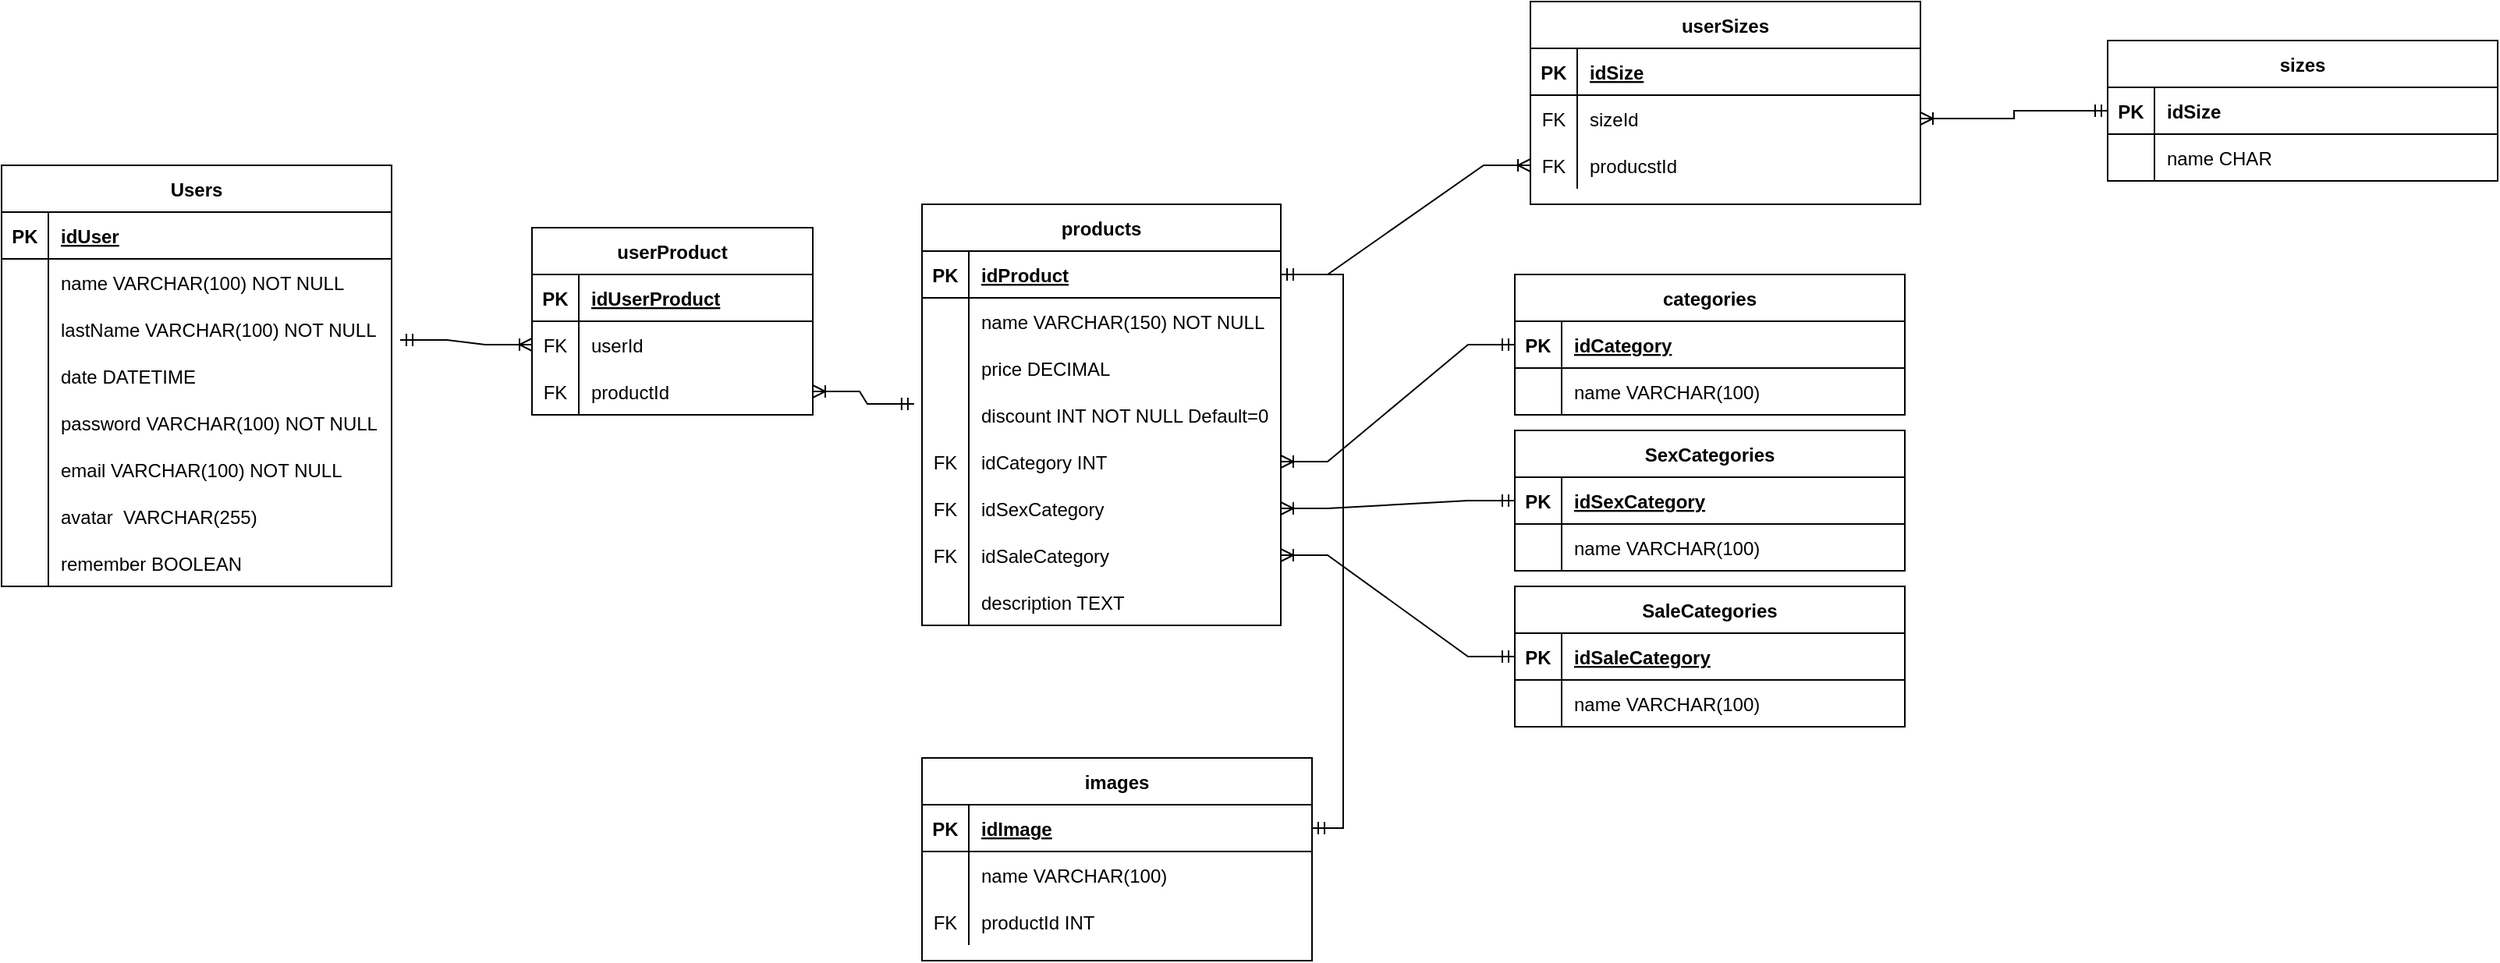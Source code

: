 <mxfile pages="2">
    <diagram id="R2lEEEUBdFMjLlhIrx00" name="Page-1">
        <mxGraphModel dx="1830" dy="1855" grid="1" gridSize="10" guides="1" tooltips="1" connect="1" arrows="1" fold="1" page="1" pageScale="1" pageWidth="850" pageHeight="1100" math="0" shadow="0" extFonts="Permanent Marker^https://fonts.googleapis.com/css?family=Permanent+Marker">
            <root>
                <mxCell id="0"/>
                <mxCell id="1" parent="0"/>
                <mxCell id="C-vyLk0tnHw3VtMMgP7b-2" value="Users" style="shape=table;startSize=30;container=1;collapsible=1;childLayout=tableLayout;fixedRows=1;rowLines=0;fontStyle=1;align=center;resizeLast=1;" parent="1" vertex="1">
                    <mxGeometry x="-650" y="-320" width="250" height="270" as="geometry"/>
                </mxCell>
                <mxCell id="C-vyLk0tnHw3VtMMgP7b-3" value="" style="shape=partialRectangle;collapsible=0;dropTarget=0;pointerEvents=0;fillColor=none;points=[[0,0.5],[1,0.5]];portConstraint=eastwest;top=0;left=0;right=0;bottom=1;" parent="C-vyLk0tnHw3VtMMgP7b-2" vertex="1">
                    <mxGeometry y="30" width="250" height="30" as="geometry"/>
                </mxCell>
                <mxCell id="C-vyLk0tnHw3VtMMgP7b-4" value="PK" style="shape=partialRectangle;overflow=hidden;connectable=0;fillColor=none;top=0;left=0;bottom=0;right=0;fontStyle=1;" parent="C-vyLk0tnHw3VtMMgP7b-3" vertex="1">
                    <mxGeometry width="30" height="30" as="geometry">
                        <mxRectangle width="30" height="30" as="alternateBounds"/>
                    </mxGeometry>
                </mxCell>
                <mxCell id="C-vyLk0tnHw3VtMMgP7b-5" value="idUser" style="shape=partialRectangle;overflow=hidden;connectable=0;fillColor=none;top=0;left=0;bottom=0;right=0;align=left;spacingLeft=6;fontStyle=5;" parent="C-vyLk0tnHw3VtMMgP7b-3" vertex="1">
                    <mxGeometry x="30" width="220" height="30" as="geometry">
                        <mxRectangle width="220" height="30" as="alternateBounds"/>
                    </mxGeometry>
                </mxCell>
                <mxCell id="C-vyLk0tnHw3VtMMgP7b-6" value="" style="shape=partialRectangle;collapsible=0;dropTarget=0;pointerEvents=0;fillColor=none;points=[[0,0.5],[1,0.5]];portConstraint=eastwest;top=0;left=0;right=0;bottom=0;" parent="C-vyLk0tnHw3VtMMgP7b-2" vertex="1">
                    <mxGeometry y="60" width="250" height="30" as="geometry"/>
                </mxCell>
                <mxCell id="C-vyLk0tnHw3VtMMgP7b-7" value="" style="shape=partialRectangle;overflow=hidden;connectable=0;fillColor=none;top=0;left=0;bottom=0;right=0;" parent="C-vyLk0tnHw3VtMMgP7b-6" vertex="1">
                    <mxGeometry width="30" height="30" as="geometry">
                        <mxRectangle width="30" height="30" as="alternateBounds"/>
                    </mxGeometry>
                </mxCell>
                <mxCell id="C-vyLk0tnHw3VtMMgP7b-8" value="name VARCHAR(100) NOT NULL" style="shape=partialRectangle;overflow=hidden;connectable=0;fillColor=none;top=0;left=0;bottom=0;right=0;align=left;spacingLeft=6;" parent="C-vyLk0tnHw3VtMMgP7b-6" vertex="1">
                    <mxGeometry x="30" width="220" height="30" as="geometry">
                        <mxRectangle width="220" height="30" as="alternateBounds"/>
                    </mxGeometry>
                </mxCell>
                <mxCell id="O94P3EZz7i278yy0rcIp-29" value="" style="shape=partialRectangle;collapsible=0;dropTarget=0;pointerEvents=0;fillColor=none;points=[[0,0.5],[1,0.5]];portConstraint=eastwest;top=0;left=0;right=0;bottom=0;" parent="C-vyLk0tnHw3VtMMgP7b-2" vertex="1">
                    <mxGeometry y="90" width="250" height="30" as="geometry"/>
                </mxCell>
                <mxCell id="O94P3EZz7i278yy0rcIp-30" value="" style="shape=partialRectangle;overflow=hidden;connectable=0;fillColor=none;top=0;left=0;bottom=0;right=0;" parent="O94P3EZz7i278yy0rcIp-29" vertex="1">
                    <mxGeometry width="30" height="30" as="geometry">
                        <mxRectangle width="30" height="30" as="alternateBounds"/>
                    </mxGeometry>
                </mxCell>
                <mxCell id="O94P3EZz7i278yy0rcIp-31" value="lastName VARCHAR(100) NOT NULL" style="shape=partialRectangle;overflow=hidden;connectable=0;fillColor=none;top=0;left=0;bottom=0;right=0;align=left;spacingLeft=6;" parent="O94P3EZz7i278yy0rcIp-29" vertex="1">
                    <mxGeometry x="30" width="220" height="30" as="geometry">
                        <mxRectangle width="220" height="30" as="alternateBounds"/>
                    </mxGeometry>
                </mxCell>
                <mxCell id="C-vyLk0tnHw3VtMMgP7b-9" value="" style="shape=partialRectangle;collapsible=0;dropTarget=0;pointerEvents=0;fillColor=none;points=[[0,0.5],[1,0.5]];portConstraint=eastwest;top=0;left=0;right=0;bottom=0;" parent="C-vyLk0tnHw3VtMMgP7b-2" vertex="1">
                    <mxGeometry y="120" width="250" height="30" as="geometry"/>
                </mxCell>
                <mxCell id="C-vyLk0tnHw3VtMMgP7b-10" value="" style="shape=partialRectangle;overflow=hidden;connectable=0;fillColor=none;top=0;left=0;bottom=0;right=0;" parent="C-vyLk0tnHw3VtMMgP7b-9" vertex="1">
                    <mxGeometry width="30" height="30" as="geometry">
                        <mxRectangle width="30" height="30" as="alternateBounds"/>
                    </mxGeometry>
                </mxCell>
                <mxCell id="C-vyLk0tnHw3VtMMgP7b-11" value="date DATETIME" style="shape=partialRectangle;overflow=hidden;connectable=0;fillColor=none;top=0;left=0;bottom=0;right=0;align=left;spacingLeft=6;" parent="C-vyLk0tnHw3VtMMgP7b-9" vertex="1">
                    <mxGeometry x="30" width="220" height="30" as="geometry">
                        <mxRectangle width="220" height="30" as="alternateBounds"/>
                    </mxGeometry>
                </mxCell>
                <mxCell id="1vSzrv6hZQAcrMZD4VyA-32" value="" style="shape=partialRectangle;collapsible=0;dropTarget=0;pointerEvents=0;fillColor=none;points=[[0,0.5],[1,0.5]];portConstraint=eastwest;top=0;left=0;right=0;bottom=0;" parent="C-vyLk0tnHw3VtMMgP7b-2" vertex="1">
                    <mxGeometry y="150" width="250" height="30" as="geometry"/>
                </mxCell>
                <mxCell id="1vSzrv6hZQAcrMZD4VyA-33" value="" style="shape=partialRectangle;overflow=hidden;connectable=0;fillColor=none;top=0;left=0;bottom=0;right=0;" parent="1vSzrv6hZQAcrMZD4VyA-32" vertex="1">
                    <mxGeometry width="30" height="30" as="geometry">
                        <mxRectangle width="30" height="30" as="alternateBounds"/>
                    </mxGeometry>
                </mxCell>
                <mxCell id="1vSzrv6hZQAcrMZD4VyA-34" value="password VARCHAR(100) NOT NULL" style="shape=partialRectangle;overflow=hidden;connectable=0;fillColor=none;top=0;left=0;bottom=0;right=0;align=left;spacingLeft=6;" parent="1vSzrv6hZQAcrMZD4VyA-32" vertex="1">
                    <mxGeometry x="30" width="220" height="30" as="geometry">
                        <mxRectangle width="220" height="30" as="alternateBounds"/>
                    </mxGeometry>
                </mxCell>
                <mxCell id="O94P3EZz7i278yy0rcIp-32" value="" style="shape=partialRectangle;collapsible=0;dropTarget=0;pointerEvents=0;fillColor=none;points=[[0,0.5],[1,0.5]];portConstraint=eastwest;top=0;left=0;right=0;bottom=0;" parent="C-vyLk0tnHw3VtMMgP7b-2" vertex="1">
                    <mxGeometry y="180" width="250" height="30" as="geometry"/>
                </mxCell>
                <mxCell id="O94P3EZz7i278yy0rcIp-33" value="" style="shape=partialRectangle;overflow=hidden;connectable=0;fillColor=none;top=0;left=0;bottom=0;right=0;" parent="O94P3EZz7i278yy0rcIp-32" vertex="1">
                    <mxGeometry width="30" height="30" as="geometry">
                        <mxRectangle width="30" height="30" as="alternateBounds"/>
                    </mxGeometry>
                </mxCell>
                <mxCell id="O94P3EZz7i278yy0rcIp-34" value="email VARCHAR(100) NOT NULL" style="shape=partialRectangle;overflow=hidden;connectable=0;fillColor=none;top=0;left=0;bottom=0;right=0;align=left;spacingLeft=6;" parent="O94P3EZz7i278yy0rcIp-32" vertex="1">
                    <mxGeometry x="30" width="220" height="30" as="geometry">
                        <mxRectangle width="220" height="30" as="alternateBounds"/>
                    </mxGeometry>
                </mxCell>
                <mxCell id="O94P3EZz7i278yy0rcIp-35" value="" style="shape=partialRectangle;collapsible=0;dropTarget=0;pointerEvents=0;fillColor=none;points=[[0,0.5],[1,0.5]];portConstraint=eastwest;top=0;left=0;right=0;bottom=0;" parent="C-vyLk0tnHw3VtMMgP7b-2" vertex="1">
                    <mxGeometry y="210" width="250" height="30" as="geometry"/>
                </mxCell>
                <mxCell id="O94P3EZz7i278yy0rcIp-36" value="" style="shape=partialRectangle;overflow=hidden;connectable=0;fillColor=none;top=0;left=0;bottom=0;right=0;" parent="O94P3EZz7i278yy0rcIp-35" vertex="1">
                    <mxGeometry width="30" height="30" as="geometry">
                        <mxRectangle width="30" height="30" as="alternateBounds"/>
                    </mxGeometry>
                </mxCell>
                <mxCell id="O94P3EZz7i278yy0rcIp-37" value="avatar  VARCHAR(255)" style="shape=partialRectangle;overflow=hidden;connectable=0;fillColor=none;top=0;left=0;bottom=0;right=0;align=left;spacingLeft=6;" parent="O94P3EZz7i278yy0rcIp-35" vertex="1">
                    <mxGeometry x="30" width="220" height="30" as="geometry">
                        <mxRectangle width="220" height="30" as="alternateBounds"/>
                    </mxGeometry>
                </mxCell>
                <mxCell id="1vSzrv6hZQAcrMZD4VyA-76" value="" style="shape=partialRectangle;collapsible=0;dropTarget=0;pointerEvents=0;fillColor=none;points=[[0,0.5],[1,0.5]];portConstraint=eastwest;top=0;left=0;right=0;bottom=0;" parent="C-vyLk0tnHw3VtMMgP7b-2" vertex="1">
                    <mxGeometry y="240" width="250" height="30" as="geometry"/>
                </mxCell>
                <mxCell id="1vSzrv6hZQAcrMZD4VyA-77" value="" style="shape=partialRectangle;overflow=hidden;connectable=0;fillColor=none;top=0;left=0;bottom=0;right=0;" parent="1vSzrv6hZQAcrMZD4VyA-76" vertex="1">
                    <mxGeometry width="30" height="30" as="geometry">
                        <mxRectangle width="30" height="30" as="alternateBounds"/>
                    </mxGeometry>
                </mxCell>
                <mxCell id="1vSzrv6hZQAcrMZD4VyA-78" value="remember BOOLEAN" style="shape=partialRectangle;overflow=hidden;connectable=0;fillColor=none;top=0;left=0;bottom=0;right=0;align=left;spacingLeft=6;" parent="1vSzrv6hZQAcrMZD4VyA-76" vertex="1">
                    <mxGeometry x="30" width="220" height="30" as="geometry">
                        <mxRectangle width="220" height="30" as="alternateBounds"/>
                    </mxGeometry>
                </mxCell>
                <mxCell id="1vSzrv6hZQAcrMZD4VyA-1" value="products" style="shape=table;startSize=30;container=1;collapsible=1;childLayout=tableLayout;fixedRows=1;rowLines=0;fontStyle=1;align=center;resizeLast=1;" parent="1" vertex="1">
                    <mxGeometry x="-60" y="-295" width="230" height="270" as="geometry"/>
                </mxCell>
                <mxCell id="1vSzrv6hZQAcrMZD4VyA-2" value="" style="shape=tableRow;horizontal=0;startSize=0;swimlaneHead=0;swimlaneBody=0;fillColor=none;collapsible=0;dropTarget=0;points=[[0,0.5],[1,0.5]];portConstraint=eastwest;top=0;left=0;right=0;bottom=1;" parent="1vSzrv6hZQAcrMZD4VyA-1" vertex="1">
                    <mxGeometry y="30" width="230" height="30" as="geometry"/>
                </mxCell>
                <mxCell id="1vSzrv6hZQAcrMZD4VyA-3" value="PK" style="shape=partialRectangle;connectable=0;fillColor=none;top=0;left=0;bottom=0;right=0;fontStyle=1;overflow=hidden;" parent="1vSzrv6hZQAcrMZD4VyA-2" vertex="1">
                    <mxGeometry width="30" height="30" as="geometry">
                        <mxRectangle width="30" height="30" as="alternateBounds"/>
                    </mxGeometry>
                </mxCell>
                <mxCell id="1vSzrv6hZQAcrMZD4VyA-4" value="idProduct" style="shape=partialRectangle;connectable=0;fillColor=none;top=0;left=0;bottom=0;right=0;align=left;spacingLeft=6;fontStyle=5;overflow=hidden;" parent="1vSzrv6hZQAcrMZD4VyA-2" vertex="1">
                    <mxGeometry x="30" width="200" height="30" as="geometry">
                        <mxRectangle width="200" height="30" as="alternateBounds"/>
                    </mxGeometry>
                </mxCell>
                <mxCell id="1vSzrv6hZQAcrMZD4VyA-5" value="" style="shape=tableRow;horizontal=0;startSize=0;swimlaneHead=0;swimlaneBody=0;fillColor=none;collapsible=0;dropTarget=0;points=[[0,0.5],[1,0.5]];portConstraint=eastwest;top=0;left=0;right=0;bottom=0;" parent="1vSzrv6hZQAcrMZD4VyA-1" vertex="1">
                    <mxGeometry y="60" width="230" height="30" as="geometry"/>
                </mxCell>
                <mxCell id="1vSzrv6hZQAcrMZD4VyA-6" value="" style="shape=partialRectangle;connectable=0;fillColor=none;top=0;left=0;bottom=0;right=0;editable=1;overflow=hidden;" parent="1vSzrv6hZQAcrMZD4VyA-5" vertex="1">
                    <mxGeometry width="30" height="30" as="geometry">
                        <mxRectangle width="30" height="30" as="alternateBounds"/>
                    </mxGeometry>
                </mxCell>
                <mxCell id="1vSzrv6hZQAcrMZD4VyA-7" value="name VARCHAR(150) NOT NULL" style="shape=partialRectangle;connectable=0;fillColor=none;top=0;left=0;bottom=0;right=0;align=left;spacingLeft=6;overflow=hidden;" parent="1vSzrv6hZQAcrMZD4VyA-5" vertex="1">
                    <mxGeometry x="30" width="200" height="30" as="geometry">
                        <mxRectangle width="200" height="30" as="alternateBounds"/>
                    </mxGeometry>
                </mxCell>
                <mxCell id="1vSzrv6hZQAcrMZD4VyA-8" value="" style="shape=tableRow;horizontal=0;startSize=0;swimlaneHead=0;swimlaneBody=0;fillColor=none;collapsible=0;dropTarget=0;points=[[0,0.5],[1,0.5]];portConstraint=eastwest;top=0;left=0;right=0;bottom=0;" parent="1vSzrv6hZQAcrMZD4VyA-1" vertex="1">
                    <mxGeometry y="90" width="230" height="30" as="geometry"/>
                </mxCell>
                <mxCell id="1vSzrv6hZQAcrMZD4VyA-9" value="" style="shape=partialRectangle;connectable=0;fillColor=none;top=0;left=0;bottom=0;right=0;editable=1;overflow=hidden;" parent="1vSzrv6hZQAcrMZD4VyA-8" vertex="1">
                    <mxGeometry width="30" height="30" as="geometry">
                        <mxRectangle width="30" height="30" as="alternateBounds"/>
                    </mxGeometry>
                </mxCell>
                <mxCell id="1vSzrv6hZQAcrMZD4VyA-10" value="price DECIMAL" style="shape=partialRectangle;connectable=0;fillColor=none;top=0;left=0;bottom=0;right=0;align=left;spacingLeft=6;overflow=hidden;" parent="1vSzrv6hZQAcrMZD4VyA-8" vertex="1">
                    <mxGeometry x="30" width="200" height="30" as="geometry">
                        <mxRectangle width="200" height="30" as="alternateBounds"/>
                    </mxGeometry>
                </mxCell>
                <mxCell id="1vSzrv6hZQAcrMZD4VyA-11" value="" style="shape=tableRow;horizontal=0;startSize=0;swimlaneHead=0;swimlaneBody=0;fillColor=none;collapsible=0;dropTarget=0;points=[[0,0.5],[1,0.5]];portConstraint=eastwest;top=0;left=0;right=0;bottom=0;" parent="1vSzrv6hZQAcrMZD4VyA-1" vertex="1">
                    <mxGeometry y="120" width="230" height="30" as="geometry"/>
                </mxCell>
                <mxCell id="1vSzrv6hZQAcrMZD4VyA-12" value="" style="shape=partialRectangle;connectable=0;fillColor=none;top=0;left=0;bottom=0;right=0;editable=1;overflow=hidden;" parent="1vSzrv6hZQAcrMZD4VyA-11" vertex="1">
                    <mxGeometry width="30" height="30" as="geometry">
                        <mxRectangle width="30" height="30" as="alternateBounds"/>
                    </mxGeometry>
                </mxCell>
                <mxCell id="1vSzrv6hZQAcrMZD4VyA-13" value="discount INT NOT NULL Default=0" style="shape=partialRectangle;connectable=0;fillColor=none;top=0;left=0;bottom=0;right=0;align=left;spacingLeft=6;overflow=hidden;" parent="1vSzrv6hZQAcrMZD4VyA-11" vertex="1">
                    <mxGeometry x="30" width="200" height="30" as="geometry">
                        <mxRectangle width="200" height="30" as="alternateBounds"/>
                    </mxGeometry>
                </mxCell>
                <mxCell id="1vSzrv6hZQAcrMZD4VyA-14" value="" style="shape=tableRow;horizontal=0;startSize=0;swimlaneHead=0;swimlaneBody=0;fillColor=none;collapsible=0;dropTarget=0;points=[[0,0.5],[1,0.5]];portConstraint=eastwest;top=0;left=0;right=0;bottom=0;" parent="1vSzrv6hZQAcrMZD4VyA-1" vertex="1">
                    <mxGeometry y="150" width="230" height="30" as="geometry"/>
                </mxCell>
                <mxCell id="1vSzrv6hZQAcrMZD4VyA-15" value="FK" style="shape=partialRectangle;connectable=0;fillColor=none;top=0;left=0;bottom=0;right=0;editable=1;overflow=hidden;" parent="1vSzrv6hZQAcrMZD4VyA-14" vertex="1">
                    <mxGeometry width="30" height="30" as="geometry">
                        <mxRectangle width="30" height="30" as="alternateBounds"/>
                    </mxGeometry>
                </mxCell>
                <mxCell id="1vSzrv6hZQAcrMZD4VyA-16" value="idCategory INT" style="shape=partialRectangle;connectable=0;fillColor=none;top=0;left=0;bottom=0;right=0;align=left;spacingLeft=6;overflow=hidden;" parent="1vSzrv6hZQAcrMZD4VyA-14" vertex="1">
                    <mxGeometry x="30" width="200" height="30" as="geometry">
                        <mxRectangle width="200" height="30" as="alternateBounds"/>
                    </mxGeometry>
                </mxCell>
                <mxCell id="mr-gS5DXm94x2r4bhETJ-1" value="" style="shape=tableRow;horizontal=0;startSize=0;swimlaneHead=0;swimlaneBody=0;fillColor=none;collapsible=0;dropTarget=0;points=[[0,0.5],[1,0.5]];portConstraint=eastwest;top=0;left=0;right=0;bottom=0;" parent="1vSzrv6hZQAcrMZD4VyA-1" vertex="1">
                    <mxGeometry y="180" width="230" height="30" as="geometry"/>
                </mxCell>
                <mxCell id="mr-gS5DXm94x2r4bhETJ-2" value="FK" style="shape=partialRectangle;connectable=0;fillColor=none;top=0;left=0;bottom=0;right=0;editable=1;overflow=hidden;" parent="mr-gS5DXm94x2r4bhETJ-1" vertex="1">
                    <mxGeometry width="30" height="30" as="geometry">
                        <mxRectangle width="30" height="30" as="alternateBounds"/>
                    </mxGeometry>
                </mxCell>
                <mxCell id="mr-gS5DXm94x2r4bhETJ-3" value="idSexCategory" style="shape=partialRectangle;connectable=0;fillColor=none;top=0;left=0;bottom=0;right=0;align=left;spacingLeft=6;overflow=hidden;" parent="mr-gS5DXm94x2r4bhETJ-1" vertex="1">
                    <mxGeometry x="30" width="200" height="30" as="geometry">
                        <mxRectangle width="200" height="30" as="alternateBounds"/>
                    </mxGeometry>
                </mxCell>
                <mxCell id="1vSzrv6hZQAcrMZD4VyA-26" value="" style="shape=tableRow;horizontal=0;startSize=0;swimlaneHead=0;swimlaneBody=0;fillColor=none;collapsible=0;dropTarget=0;points=[[0,0.5],[1,0.5]];portConstraint=eastwest;top=0;left=0;right=0;bottom=0;" parent="1vSzrv6hZQAcrMZD4VyA-1" vertex="1">
                    <mxGeometry y="210" width="230" height="30" as="geometry"/>
                </mxCell>
                <mxCell id="1vSzrv6hZQAcrMZD4VyA-27" value="FK" style="shape=partialRectangle;connectable=0;fillColor=none;top=0;left=0;bottom=0;right=0;editable=1;overflow=hidden;" parent="1vSzrv6hZQAcrMZD4VyA-26" vertex="1">
                    <mxGeometry width="30" height="30" as="geometry">
                        <mxRectangle width="30" height="30" as="alternateBounds"/>
                    </mxGeometry>
                </mxCell>
                <mxCell id="1vSzrv6hZQAcrMZD4VyA-28" value="idSaleCategory" style="shape=partialRectangle;connectable=0;fillColor=none;top=0;left=0;bottom=0;right=0;align=left;spacingLeft=6;overflow=hidden;" parent="1vSzrv6hZQAcrMZD4VyA-26" vertex="1">
                    <mxGeometry x="30" width="200" height="30" as="geometry">
                        <mxRectangle width="200" height="30" as="alternateBounds"/>
                    </mxGeometry>
                </mxCell>
                <mxCell id="1vSzrv6hZQAcrMZD4VyA-29" value="" style="shape=tableRow;horizontal=0;startSize=0;swimlaneHead=0;swimlaneBody=0;fillColor=none;collapsible=0;dropTarget=0;points=[[0,0.5],[1,0.5]];portConstraint=eastwest;top=0;left=0;right=0;bottom=0;" parent="1vSzrv6hZQAcrMZD4VyA-1" vertex="1">
                    <mxGeometry y="240" width="230" height="30" as="geometry"/>
                </mxCell>
                <mxCell id="1vSzrv6hZQAcrMZD4VyA-30" value="" style="shape=partialRectangle;connectable=0;fillColor=none;top=0;left=0;bottom=0;right=0;editable=1;overflow=hidden;" parent="1vSzrv6hZQAcrMZD4VyA-29" vertex="1">
                    <mxGeometry width="30" height="30" as="geometry">
                        <mxRectangle width="30" height="30" as="alternateBounds"/>
                    </mxGeometry>
                </mxCell>
                <mxCell id="1vSzrv6hZQAcrMZD4VyA-31" value="description TEXT" style="shape=partialRectangle;connectable=0;fillColor=none;top=0;left=0;bottom=0;right=0;align=left;spacingLeft=6;overflow=hidden;" parent="1vSzrv6hZQAcrMZD4VyA-29" vertex="1">
                    <mxGeometry x="30" width="200" height="30" as="geometry">
                        <mxRectangle width="200" height="30" as="alternateBounds"/>
                    </mxGeometry>
                </mxCell>
                <mxCell id="1vSzrv6hZQAcrMZD4VyA-36" value="" style="edgeStyle=entityRelationEdgeStyle;fontSize=12;html=1;endArrow=ERoneToMany;startArrow=ERmandOne;rounded=0;entryX=1;entryY=0.5;entryDx=0;entryDy=0;exitX=0;exitY=0.5;exitDx=0;exitDy=0;" parent="1" source="pWTO7c_Sd6Uk_ZBdqD6L-2" target="1vSzrv6hZQAcrMZD4VyA-14" edge="1">
                    <mxGeometry width="100" height="100" relative="1" as="geometry">
                        <mxPoint x="250" y="-200" as="sourcePoint"/>
                        <mxPoint x="350" y="120" as="targetPoint"/>
                    </mxGeometry>
                </mxCell>
                <mxCell id="1vSzrv6hZQAcrMZD4VyA-37" value="userProduct" style="shape=table;startSize=30;container=1;collapsible=1;childLayout=tableLayout;fixedRows=1;rowLines=0;fontStyle=1;align=center;resizeLast=1;" parent="1" vertex="1">
                    <mxGeometry x="-310" y="-280" width="180" height="120" as="geometry"/>
                </mxCell>
                <mxCell id="1vSzrv6hZQAcrMZD4VyA-38" value="" style="shape=tableRow;horizontal=0;startSize=0;swimlaneHead=0;swimlaneBody=0;fillColor=none;collapsible=0;dropTarget=0;points=[[0,0.5],[1,0.5]];portConstraint=eastwest;top=0;left=0;right=0;bottom=1;" parent="1vSzrv6hZQAcrMZD4VyA-37" vertex="1">
                    <mxGeometry y="30" width="180" height="30" as="geometry"/>
                </mxCell>
                <mxCell id="1vSzrv6hZQAcrMZD4VyA-39" value="PK" style="shape=partialRectangle;connectable=0;fillColor=none;top=0;left=0;bottom=0;right=0;fontStyle=1;overflow=hidden;" parent="1vSzrv6hZQAcrMZD4VyA-38" vertex="1">
                    <mxGeometry width="30" height="30" as="geometry">
                        <mxRectangle width="30" height="30" as="alternateBounds"/>
                    </mxGeometry>
                </mxCell>
                <mxCell id="1vSzrv6hZQAcrMZD4VyA-40" value="idUserProduct" style="shape=partialRectangle;connectable=0;fillColor=none;top=0;left=0;bottom=0;right=0;align=left;spacingLeft=6;fontStyle=5;overflow=hidden;" parent="1vSzrv6hZQAcrMZD4VyA-38" vertex="1">
                    <mxGeometry x="30" width="150" height="30" as="geometry">
                        <mxRectangle width="150" height="30" as="alternateBounds"/>
                    </mxGeometry>
                </mxCell>
                <mxCell id="1vSzrv6hZQAcrMZD4VyA-41" value="" style="shape=tableRow;horizontal=0;startSize=0;swimlaneHead=0;swimlaneBody=0;fillColor=none;collapsible=0;dropTarget=0;points=[[0,0.5],[1,0.5]];portConstraint=eastwest;top=0;left=0;right=0;bottom=0;" parent="1vSzrv6hZQAcrMZD4VyA-37" vertex="1">
                    <mxGeometry y="60" width="180" height="30" as="geometry"/>
                </mxCell>
                <mxCell id="1vSzrv6hZQAcrMZD4VyA-42" value="FK" style="shape=partialRectangle;connectable=0;fillColor=none;top=0;left=0;bottom=0;right=0;editable=1;overflow=hidden;" parent="1vSzrv6hZQAcrMZD4VyA-41" vertex="1">
                    <mxGeometry width="30" height="30" as="geometry">
                        <mxRectangle width="30" height="30" as="alternateBounds"/>
                    </mxGeometry>
                </mxCell>
                <mxCell id="1vSzrv6hZQAcrMZD4VyA-43" value="userId" style="shape=partialRectangle;connectable=0;fillColor=none;top=0;left=0;bottom=0;right=0;align=left;spacingLeft=6;overflow=hidden;" parent="1vSzrv6hZQAcrMZD4VyA-41" vertex="1">
                    <mxGeometry x="30" width="150" height="30" as="geometry">
                        <mxRectangle width="150" height="30" as="alternateBounds"/>
                    </mxGeometry>
                </mxCell>
                <mxCell id="1vSzrv6hZQAcrMZD4VyA-44" value="" style="shape=tableRow;horizontal=0;startSize=0;swimlaneHead=0;swimlaneBody=0;fillColor=none;collapsible=0;dropTarget=0;points=[[0,0.5],[1,0.5]];portConstraint=eastwest;top=0;left=0;right=0;bottom=0;" parent="1vSzrv6hZQAcrMZD4VyA-37" vertex="1">
                    <mxGeometry y="90" width="180" height="30" as="geometry"/>
                </mxCell>
                <mxCell id="1vSzrv6hZQAcrMZD4VyA-45" value="FK" style="shape=partialRectangle;connectable=0;fillColor=none;top=0;left=0;bottom=0;right=0;editable=1;overflow=hidden;" parent="1vSzrv6hZQAcrMZD4VyA-44" vertex="1">
                    <mxGeometry width="30" height="30" as="geometry">
                        <mxRectangle width="30" height="30" as="alternateBounds"/>
                    </mxGeometry>
                </mxCell>
                <mxCell id="1vSzrv6hZQAcrMZD4VyA-46" value="productId" style="shape=partialRectangle;connectable=0;fillColor=none;top=0;left=0;bottom=0;right=0;align=left;spacingLeft=6;overflow=hidden;" parent="1vSzrv6hZQAcrMZD4VyA-44" vertex="1">
                    <mxGeometry x="30" width="150" height="30" as="geometry">
                        <mxRectangle width="150" height="30" as="alternateBounds"/>
                    </mxGeometry>
                </mxCell>
                <mxCell id="1vSzrv6hZQAcrMZD4VyA-50" value="" style="edgeStyle=entityRelationEdgeStyle;fontSize=12;html=1;endArrow=ERoneToMany;startArrow=ERmandOne;rounded=0;entryX=1;entryY=0.5;entryDx=0;entryDy=0;exitX=-0.022;exitY=0.267;exitDx=0;exitDy=0;exitPerimeter=0;" parent="1" source="1vSzrv6hZQAcrMZD4VyA-11" target="1vSzrv6hZQAcrMZD4VyA-44" edge="1">
                    <mxGeometry width="100" height="100" relative="1" as="geometry">
                        <mxPoint x="-80" y="140" as="sourcePoint"/>
                        <mxPoint x="-320" y="170" as="targetPoint"/>
                    </mxGeometry>
                </mxCell>
                <mxCell id="1vSzrv6hZQAcrMZD4VyA-51" value="" style="edgeStyle=entityRelationEdgeStyle;fontSize=12;html=1;endArrow=ERoneToMany;startArrow=ERmandOne;rounded=0;exitX=1.022;exitY=0.733;exitDx=0;exitDy=0;exitPerimeter=0;entryX=0;entryY=0.5;entryDx=0;entryDy=0;" parent="1" source="O94P3EZz7i278yy0rcIp-29" target="1vSzrv6hZQAcrMZD4VyA-41" edge="1">
                    <mxGeometry width="100" height="100" relative="1" as="geometry">
                        <mxPoint x="-283.96" y="123.01" as="sourcePoint"/>
                        <mxPoint x="-360" y="25" as="targetPoint"/>
                    </mxGeometry>
                </mxCell>
                <mxCell id="O94P3EZz7i278yy0rcIp-39" value="sizes" style="shape=table;startSize=30;container=1;collapsible=1;childLayout=tableLayout;fixedRows=1;rowLines=0;fontStyle=1;align=center;resizeLast=1;" parent="1" vertex="1">
                    <mxGeometry x="700" y="-400" width="250" height="90" as="geometry"/>
                </mxCell>
                <mxCell id="O94P3EZz7i278yy0rcIp-40" value="" style="shape=partialRectangle;collapsible=0;dropTarget=0;pointerEvents=0;fillColor=none;points=[[0,0.5],[1,0.5]];portConstraint=eastwest;top=0;left=0;right=0;bottom=1;" parent="O94P3EZz7i278yy0rcIp-39" vertex="1">
                    <mxGeometry y="30" width="250" height="30" as="geometry"/>
                </mxCell>
                <mxCell id="O94P3EZz7i278yy0rcIp-41" value="PK" style="shape=partialRectangle;overflow=hidden;connectable=0;fillColor=none;top=0;left=0;bottom=0;right=0;fontStyle=1;" parent="O94P3EZz7i278yy0rcIp-40" vertex="1">
                    <mxGeometry width="30" height="30" as="geometry">
                        <mxRectangle width="30" height="30" as="alternateBounds"/>
                    </mxGeometry>
                </mxCell>
                <mxCell id="O94P3EZz7i278yy0rcIp-42" value="idSize" style="shape=partialRectangle;overflow=hidden;connectable=0;fillColor=none;top=0;left=0;bottom=0;right=0;align=left;spacingLeft=6;fontStyle=1;" parent="O94P3EZz7i278yy0rcIp-40" vertex="1">
                    <mxGeometry x="30" width="220" height="30" as="geometry">
                        <mxRectangle width="220" height="30" as="alternateBounds"/>
                    </mxGeometry>
                </mxCell>
                <mxCell id="O94P3EZz7i278yy0rcIp-43" value="" style="shape=partialRectangle;collapsible=0;dropTarget=0;pointerEvents=0;fillColor=none;points=[[0,0.5],[1,0.5]];portConstraint=eastwest;top=0;left=0;right=0;bottom=0;" parent="O94P3EZz7i278yy0rcIp-39" vertex="1">
                    <mxGeometry y="60" width="250" height="30" as="geometry"/>
                </mxCell>
                <mxCell id="O94P3EZz7i278yy0rcIp-44" value="" style="shape=partialRectangle;overflow=hidden;connectable=0;fillColor=none;top=0;left=0;bottom=0;right=0;" parent="O94P3EZz7i278yy0rcIp-43" vertex="1">
                    <mxGeometry width="30" height="30" as="geometry">
                        <mxRectangle width="30" height="30" as="alternateBounds"/>
                    </mxGeometry>
                </mxCell>
                <mxCell id="O94P3EZz7i278yy0rcIp-45" value="name CHAR" style="shape=partialRectangle;overflow=hidden;connectable=0;fillColor=none;top=0;left=0;bottom=0;right=0;align=left;spacingLeft=6;" parent="O94P3EZz7i278yy0rcIp-43" vertex="1">
                    <mxGeometry x="30" width="220" height="30" as="geometry">
                        <mxRectangle width="220" height="30" as="alternateBounds"/>
                    </mxGeometry>
                </mxCell>
                <mxCell id="O94P3EZz7i278yy0rcIp-46" value="images" style="shape=table;startSize=30;container=1;collapsible=1;childLayout=tableLayout;fixedRows=1;rowLines=0;fontStyle=1;align=center;resizeLast=1;" parent="1" vertex="1">
                    <mxGeometry x="-60" y="60" width="250" height="130" as="geometry"/>
                </mxCell>
                <mxCell id="O94P3EZz7i278yy0rcIp-47" value="" style="shape=partialRectangle;collapsible=0;dropTarget=0;pointerEvents=0;fillColor=none;points=[[0,0.5],[1,0.5]];portConstraint=eastwest;top=0;left=0;right=0;bottom=1;" parent="O94P3EZz7i278yy0rcIp-46" vertex="1">
                    <mxGeometry y="30" width="250" height="30" as="geometry"/>
                </mxCell>
                <mxCell id="O94P3EZz7i278yy0rcIp-48" value="PK" style="shape=partialRectangle;overflow=hidden;connectable=0;fillColor=none;top=0;left=0;bottom=0;right=0;fontStyle=1;" parent="O94P3EZz7i278yy0rcIp-47" vertex="1">
                    <mxGeometry width="30" height="30" as="geometry">
                        <mxRectangle width="30" height="30" as="alternateBounds"/>
                    </mxGeometry>
                </mxCell>
                <mxCell id="O94P3EZz7i278yy0rcIp-49" value="idImage" style="shape=partialRectangle;overflow=hidden;connectable=0;fillColor=none;top=0;left=0;bottom=0;right=0;align=left;spacingLeft=6;fontStyle=5;" parent="O94P3EZz7i278yy0rcIp-47" vertex="1">
                    <mxGeometry x="30" width="220" height="30" as="geometry">
                        <mxRectangle width="220" height="30" as="alternateBounds"/>
                    </mxGeometry>
                </mxCell>
                <mxCell id="O94P3EZz7i278yy0rcIp-50" value="" style="shape=partialRectangle;collapsible=0;dropTarget=0;pointerEvents=0;fillColor=none;points=[[0,0.5],[1,0.5]];portConstraint=eastwest;top=0;left=0;right=0;bottom=0;" parent="O94P3EZz7i278yy0rcIp-46" vertex="1">
                    <mxGeometry y="60" width="250" height="30" as="geometry"/>
                </mxCell>
                <mxCell id="O94P3EZz7i278yy0rcIp-51" value="" style="shape=partialRectangle;overflow=hidden;connectable=0;fillColor=none;top=0;left=0;bottom=0;right=0;" parent="O94P3EZz7i278yy0rcIp-50" vertex="1">
                    <mxGeometry width="30" height="30" as="geometry">
                        <mxRectangle width="30" height="30" as="alternateBounds"/>
                    </mxGeometry>
                </mxCell>
                <mxCell id="O94P3EZz7i278yy0rcIp-52" value="name VARCHAR(100)" style="shape=partialRectangle;overflow=hidden;connectable=0;fillColor=none;top=0;left=0;bottom=0;right=0;align=left;spacingLeft=6;" parent="O94P3EZz7i278yy0rcIp-50" vertex="1">
                    <mxGeometry x="30" width="220" height="30" as="geometry">
                        <mxRectangle width="220" height="30" as="alternateBounds"/>
                    </mxGeometry>
                </mxCell>
                <mxCell id="FmekZ_Xp9M68Cipp1ZPS-1" value="" style="shape=partialRectangle;collapsible=0;dropTarget=0;pointerEvents=0;fillColor=none;points=[[0,0.5],[1,0.5]];portConstraint=eastwest;top=0;left=0;right=0;bottom=0;" parent="O94P3EZz7i278yy0rcIp-46" vertex="1">
                    <mxGeometry y="90" width="250" height="30" as="geometry"/>
                </mxCell>
                <mxCell id="FmekZ_Xp9M68Cipp1ZPS-2" value="FK" style="shape=partialRectangle;overflow=hidden;connectable=0;fillColor=none;top=0;left=0;bottom=0;right=0;" parent="FmekZ_Xp9M68Cipp1ZPS-1" vertex="1">
                    <mxGeometry width="30" height="30" as="geometry">
                        <mxRectangle width="30" height="30" as="alternateBounds"/>
                    </mxGeometry>
                </mxCell>
                <mxCell id="FmekZ_Xp9M68Cipp1ZPS-3" value="productId INT" style="shape=partialRectangle;overflow=hidden;connectable=0;fillColor=none;top=0;left=0;bottom=0;right=0;align=left;spacingLeft=6;" parent="FmekZ_Xp9M68Cipp1ZPS-1" vertex="1">
                    <mxGeometry x="30" width="220" height="30" as="geometry">
                        <mxRectangle width="220" height="30" as="alternateBounds"/>
                    </mxGeometry>
                </mxCell>
                <mxCell id="O94P3EZz7i278yy0rcIp-68" style="rounded=0;orthogonalLoop=1;jettySize=auto;html=1;entryX=1;entryY=0.5;entryDx=0;entryDy=0;startArrow=ERmandOne;startFill=0;endArrow=ERmandOne;endFill=0;exitX=1;exitY=0.5;exitDx=0;exitDy=0;edgeStyle=orthogonalEdgeStyle;" parent="1" source="1vSzrv6hZQAcrMZD4VyA-2" target="O94P3EZz7i278yy0rcIp-47" edge="1">
                    <mxGeometry relative="1" as="geometry"/>
                </mxCell>
                <mxCell id="O94P3EZz7i278yy0rcIp-69" value="userSizes" style="shape=table;startSize=30;container=1;collapsible=1;childLayout=tableLayout;fixedRows=1;rowLines=0;fontStyle=1;align=center;resizeLast=1;" parent="1" vertex="1">
                    <mxGeometry x="330" y="-425" width="250" height="130" as="geometry"/>
                </mxCell>
                <mxCell id="O94P3EZz7i278yy0rcIp-70" value="" style="shape=partialRectangle;collapsible=0;dropTarget=0;pointerEvents=0;fillColor=none;points=[[0,0.5],[1,0.5]];portConstraint=eastwest;top=0;left=0;right=0;bottom=1;" parent="O94P3EZz7i278yy0rcIp-69" vertex="1">
                    <mxGeometry y="30" width="250" height="30" as="geometry"/>
                </mxCell>
                <mxCell id="O94P3EZz7i278yy0rcIp-71" value="PK" style="shape=partialRectangle;overflow=hidden;connectable=0;fillColor=none;top=0;left=0;bottom=0;right=0;fontStyle=1;" parent="O94P3EZz7i278yy0rcIp-70" vertex="1">
                    <mxGeometry width="30" height="30" as="geometry">
                        <mxRectangle width="30" height="30" as="alternateBounds"/>
                    </mxGeometry>
                </mxCell>
                <mxCell id="O94P3EZz7i278yy0rcIp-72" value="idSize" style="shape=partialRectangle;overflow=hidden;connectable=0;fillColor=none;top=0;left=0;bottom=0;right=0;align=left;spacingLeft=6;fontStyle=5;" parent="O94P3EZz7i278yy0rcIp-70" vertex="1">
                    <mxGeometry x="30" width="220" height="30" as="geometry">
                        <mxRectangle width="220" height="30" as="alternateBounds"/>
                    </mxGeometry>
                </mxCell>
                <mxCell id="O94P3EZz7i278yy0rcIp-73" value="" style="shape=partialRectangle;collapsible=0;dropTarget=0;pointerEvents=0;fillColor=none;points=[[0,0.5],[1,0.5]];portConstraint=eastwest;top=0;left=0;right=0;bottom=0;" parent="O94P3EZz7i278yy0rcIp-69" vertex="1">
                    <mxGeometry y="60" width="250" height="30" as="geometry"/>
                </mxCell>
                <mxCell id="O94P3EZz7i278yy0rcIp-74" value="FK" style="shape=partialRectangle;overflow=hidden;connectable=0;fillColor=none;top=0;left=0;bottom=0;right=0;" parent="O94P3EZz7i278yy0rcIp-73" vertex="1">
                    <mxGeometry width="30" height="30" as="geometry">
                        <mxRectangle width="30" height="30" as="alternateBounds"/>
                    </mxGeometry>
                </mxCell>
                <mxCell id="O94P3EZz7i278yy0rcIp-75" value="sizeId" style="shape=partialRectangle;overflow=hidden;connectable=0;fillColor=none;top=0;left=0;bottom=0;right=0;align=left;spacingLeft=6;" parent="O94P3EZz7i278yy0rcIp-73" vertex="1">
                    <mxGeometry x="30" width="220" height="30" as="geometry">
                        <mxRectangle width="220" height="30" as="alternateBounds"/>
                    </mxGeometry>
                </mxCell>
                <mxCell id="O94P3EZz7i278yy0rcIp-76" value="" style="shape=partialRectangle;collapsible=0;dropTarget=0;pointerEvents=0;fillColor=none;points=[[0,0.5],[1,0.5]];portConstraint=eastwest;top=0;left=0;right=0;bottom=0;" parent="O94P3EZz7i278yy0rcIp-69" vertex="1">
                    <mxGeometry y="90" width="250" height="30" as="geometry"/>
                </mxCell>
                <mxCell id="O94P3EZz7i278yy0rcIp-77" value="FK" style="shape=partialRectangle;overflow=hidden;connectable=0;fillColor=none;top=0;left=0;bottom=0;right=0;" parent="O94P3EZz7i278yy0rcIp-76" vertex="1">
                    <mxGeometry width="30" height="30" as="geometry">
                        <mxRectangle width="30" height="30" as="alternateBounds"/>
                    </mxGeometry>
                </mxCell>
                <mxCell id="O94P3EZz7i278yy0rcIp-78" value="producstId" style="shape=partialRectangle;overflow=hidden;connectable=0;fillColor=none;top=0;left=0;bottom=0;right=0;align=left;spacingLeft=6;" parent="O94P3EZz7i278yy0rcIp-76" vertex="1">
                    <mxGeometry x="30" width="220" height="30" as="geometry">
                        <mxRectangle width="220" height="30" as="alternateBounds"/>
                    </mxGeometry>
                </mxCell>
                <mxCell id="O94P3EZz7i278yy0rcIp-79" style="edgeStyle=orthogonalEdgeStyle;rounded=0;orthogonalLoop=1;jettySize=auto;html=1;entryX=0;entryY=0.5;entryDx=0;entryDy=0;startArrow=ERoneToMany;startFill=0;endArrow=ERmandOne;endFill=0;" parent="1" source="O94P3EZz7i278yy0rcIp-73" target="O94P3EZz7i278yy0rcIp-40" edge="1">
                    <mxGeometry relative="1" as="geometry"/>
                </mxCell>
                <mxCell id="1vSzrv6hZQAcrMZD4VyA-79" value="" style="edgeStyle=entityRelationEdgeStyle;fontSize=12;html=1;endArrow=ERoneToMany;startArrow=ERmandOne;rounded=0;entryX=0;entryY=0.5;entryDx=0;entryDy=0;exitX=1;exitY=0.5;exitDx=0;exitDy=0;" parent="1" source="1vSzrv6hZQAcrMZD4VyA-2" target="O94P3EZz7i278yy0rcIp-76" edge="1">
                    <mxGeometry width="100" height="100" relative="1" as="geometry">
                        <mxPoint x="440" y="-80" as="sourcePoint"/>
                        <mxPoint x="180" y="-130" as="targetPoint"/>
                    </mxGeometry>
                </mxCell>
                <mxCell id="pWTO7c_Sd6Uk_ZBdqD6L-1" value="categories" style="shape=table;startSize=30;container=1;collapsible=1;childLayout=tableLayout;fixedRows=1;rowLines=0;fontStyle=1;align=center;resizeLast=1;" parent="1" vertex="1">
                    <mxGeometry x="320" y="-250" width="250" height="90" as="geometry"/>
                </mxCell>
                <mxCell id="pWTO7c_Sd6Uk_ZBdqD6L-2" value="" style="shape=partialRectangle;collapsible=0;dropTarget=0;pointerEvents=0;fillColor=none;points=[[0,0.5],[1,0.5]];portConstraint=eastwest;top=0;left=0;right=0;bottom=1;" parent="pWTO7c_Sd6Uk_ZBdqD6L-1" vertex="1">
                    <mxGeometry y="30" width="250" height="30" as="geometry"/>
                </mxCell>
                <mxCell id="pWTO7c_Sd6Uk_ZBdqD6L-3" value="PK" style="shape=partialRectangle;overflow=hidden;connectable=0;fillColor=none;top=0;left=0;bottom=0;right=0;fontStyle=1;" parent="pWTO7c_Sd6Uk_ZBdqD6L-2" vertex="1">
                    <mxGeometry width="30" height="30" as="geometry">
                        <mxRectangle width="30" height="30" as="alternateBounds"/>
                    </mxGeometry>
                </mxCell>
                <mxCell id="pWTO7c_Sd6Uk_ZBdqD6L-4" value="idCategory" style="shape=partialRectangle;overflow=hidden;connectable=0;fillColor=none;top=0;left=0;bottom=0;right=0;align=left;spacingLeft=6;fontStyle=5;" parent="pWTO7c_Sd6Uk_ZBdqD6L-2" vertex="1">
                    <mxGeometry x="30" width="220" height="30" as="geometry">
                        <mxRectangle width="220" height="30" as="alternateBounds"/>
                    </mxGeometry>
                </mxCell>
                <mxCell id="pWTO7c_Sd6Uk_ZBdqD6L-5" value="" style="shape=partialRectangle;collapsible=0;dropTarget=0;pointerEvents=0;fillColor=none;points=[[0,0.5],[1,0.5]];portConstraint=eastwest;top=0;left=0;right=0;bottom=0;" parent="pWTO7c_Sd6Uk_ZBdqD6L-1" vertex="1">
                    <mxGeometry y="60" width="250" height="30" as="geometry"/>
                </mxCell>
                <mxCell id="pWTO7c_Sd6Uk_ZBdqD6L-6" value="" style="shape=partialRectangle;overflow=hidden;connectable=0;fillColor=none;top=0;left=0;bottom=0;right=0;" parent="pWTO7c_Sd6Uk_ZBdqD6L-5" vertex="1">
                    <mxGeometry width="30" height="30" as="geometry">
                        <mxRectangle width="30" height="30" as="alternateBounds"/>
                    </mxGeometry>
                </mxCell>
                <mxCell id="pWTO7c_Sd6Uk_ZBdqD6L-7" value="name VARCHAR(100)" style="shape=partialRectangle;overflow=hidden;connectable=0;fillColor=none;top=0;left=0;bottom=0;right=0;align=left;spacingLeft=6;" parent="pWTO7c_Sd6Uk_ZBdqD6L-5" vertex="1">
                    <mxGeometry x="30" width="220" height="30" as="geometry">
                        <mxRectangle width="220" height="30" as="alternateBounds"/>
                    </mxGeometry>
                </mxCell>
                <mxCell id="pWTO7c_Sd6Uk_ZBdqD6L-8" value="SexCategories" style="shape=table;startSize=30;container=1;collapsible=1;childLayout=tableLayout;fixedRows=1;rowLines=0;fontStyle=1;align=center;resizeLast=1;" parent="1" vertex="1">
                    <mxGeometry x="320" y="-150" width="250" height="90" as="geometry"/>
                </mxCell>
                <mxCell id="pWTO7c_Sd6Uk_ZBdqD6L-9" value="" style="shape=partialRectangle;collapsible=0;dropTarget=0;pointerEvents=0;fillColor=none;points=[[0,0.5],[1,0.5]];portConstraint=eastwest;top=0;left=0;right=0;bottom=1;" parent="pWTO7c_Sd6Uk_ZBdqD6L-8" vertex="1">
                    <mxGeometry y="30" width="250" height="30" as="geometry"/>
                </mxCell>
                <mxCell id="pWTO7c_Sd6Uk_ZBdqD6L-10" value="PK" style="shape=partialRectangle;overflow=hidden;connectable=0;fillColor=none;top=0;left=0;bottom=0;right=0;fontStyle=1;" parent="pWTO7c_Sd6Uk_ZBdqD6L-9" vertex="1">
                    <mxGeometry width="30" height="30" as="geometry">
                        <mxRectangle width="30" height="30" as="alternateBounds"/>
                    </mxGeometry>
                </mxCell>
                <mxCell id="pWTO7c_Sd6Uk_ZBdqD6L-11" value="idSexCategory" style="shape=partialRectangle;overflow=hidden;connectable=0;fillColor=none;top=0;left=0;bottom=0;right=0;align=left;spacingLeft=6;fontStyle=5;" parent="pWTO7c_Sd6Uk_ZBdqD6L-9" vertex="1">
                    <mxGeometry x="30" width="220" height="30" as="geometry">
                        <mxRectangle width="220" height="30" as="alternateBounds"/>
                    </mxGeometry>
                </mxCell>
                <mxCell id="pWTO7c_Sd6Uk_ZBdqD6L-12" value="" style="shape=partialRectangle;collapsible=0;dropTarget=0;pointerEvents=0;fillColor=none;points=[[0,0.5],[1,0.5]];portConstraint=eastwest;top=0;left=0;right=0;bottom=0;" parent="pWTO7c_Sd6Uk_ZBdqD6L-8" vertex="1">
                    <mxGeometry y="60" width="250" height="30" as="geometry"/>
                </mxCell>
                <mxCell id="pWTO7c_Sd6Uk_ZBdqD6L-13" value="" style="shape=partialRectangle;overflow=hidden;connectable=0;fillColor=none;top=0;left=0;bottom=0;right=0;" parent="pWTO7c_Sd6Uk_ZBdqD6L-12" vertex="1">
                    <mxGeometry width="30" height="30" as="geometry">
                        <mxRectangle width="30" height="30" as="alternateBounds"/>
                    </mxGeometry>
                </mxCell>
                <mxCell id="pWTO7c_Sd6Uk_ZBdqD6L-14" value="name VARCHAR(100)" style="shape=partialRectangle;overflow=hidden;connectable=0;fillColor=none;top=0;left=0;bottom=0;right=0;align=left;spacingLeft=6;" parent="pWTO7c_Sd6Uk_ZBdqD6L-12" vertex="1">
                    <mxGeometry x="30" width="220" height="30" as="geometry">
                        <mxRectangle width="220" height="30" as="alternateBounds"/>
                    </mxGeometry>
                </mxCell>
                <mxCell id="pWTO7c_Sd6Uk_ZBdqD6L-15" value="SaleCategories" style="shape=table;startSize=30;container=1;collapsible=1;childLayout=tableLayout;fixedRows=1;rowLines=0;fontStyle=1;align=center;resizeLast=1;" parent="1" vertex="1">
                    <mxGeometry x="320" y="-50" width="250" height="90" as="geometry"/>
                </mxCell>
                <mxCell id="pWTO7c_Sd6Uk_ZBdqD6L-16" value="" style="shape=partialRectangle;collapsible=0;dropTarget=0;pointerEvents=0;fillColor=none;points=[[0,0.5],[1,0.5]];portConstraint=eastwest;top=0;left=0;right=0;bottom=1;" parent="pWTO7c_Sd6Uk_ZBdqD6L-15" vertex="1">
                    <mxGeometry y="30" width="250" height="30" as="geometry"/>
                </mxCell>
                <mxCell id="pWTO7c_Sd6Uk_ZBdqD6L-17" value="PK" style="shape=partialRectangle;overflow=hidden;connectable=0;fillColor=none;top=0;left=0;bottom=0;right=0;fontStyle=1;" parent="pWTO7c_Sd6Uk_ZBdqD6L-16" vertex="1">
                    <mxGeometry width="30" height="30" as="geometry">
                        <mxRectangle width="30" height="30" as="alternateBounds"/>
                    </mxGeometry>
                </mxCell>
                <mxCell id="pWTO7c_Sd6Uk_ZBdqD6L-18" value="idSaleCategory" style="shape=partialRectangle;overflow=hidden;connectable=0;fillColor=none;top=0;left=0;bottom=0;right=0;align=left;spacingLeft=6;fontStyle=5;" parent="pWTO7c_Sd6Uk_ZBdqD6L-16" vertex="1">
                    <mxGeometry x="30" width="220" height="30" as="geometry">
                        <mxRectangle width="220" height="30" as="alternateBounds"/>
                    </mxGeometry>
                </mxCell>
                <mxCell id="pWTO7c_Sd6Uk_ZBdqD6L-19" value="" style="shape=partialRectangle;collapsible=0;dropTarget=0;pointerEvents=0;fillColor=none;points=[[0,0.5],[1,0.5]];portConstraint=eastwest;top=0;left=0;right=0;bottom=0;" parent="pWTO7c_Sd6Uk_ZBdqD6L-15" vertex="1">
                    <mxGeometry y="60" width="250" height="30" as="geometry"/>
                </mxCell>
                <mxCell id="pWTO7c_Sd6Uk_ZBdqD6L-20" value="" style="shape=partialRectangle;overflow=hidden;connectable=0;fillColor=none;top=0;left=0;bottom=0;right=0;" parent="pWTO7c_Sd6Uk_ZBdqD6L-19" vertex="1">
                    <mxGeometry width="30" height="30" as="geometry">
                        <mxRectangle width="30" height="30" as="alternateBounds"/>
                    </mxGeometry>
                </mxCell>
                <mxCell id="pWTO7c_Sd6Uk_ZBdqD6L-21" value="name VARCHAR(100)" style="shape=partialRectangle;overflow=hidden;connectable=0;fillColor=none;top=0;left=0;bottom=0;right=0;align=left;spacingLeft=6;" parent="pWTO7c_Sd6Uk_ZBdqD6L-19" vertex="1">
                    <mxGeometry x="30" width="220" height="30" as="geometry">
                        <mxRectangle width="220" height="30" as="alternateBounds"/>
                    </mxGeometry>
                </mxCell>
                <mxCell id="nxf2sU_84GZjNOKEL0JK-1" value="" style="edgeStyle=entityRelationEdgeStyle;fontSize=12;html=1;endArrow=ERoneToMany;startArrow=ERmandOne;rounded=0;exitX=0;exitY=0.5;exitDx=0;exitDy=0;entryX=1;entryY=0.5;entryDx=0;entryDy=0;" parent="1" source="pWTO7c_Sd6Uk_ZBdqD6L-9" target="mr-gS5DXm94x2r4bhETJ-1" edge="1">
                    <mxGeometry width="100" height="100" relative="1" as="geometry">
                        <mxPoint x="95" y="140" as="sourcePoint"/>
                        <mxPoint x="-140" y="50" as="targetPoint"/>
                    </mxGeometry>
                </mxCell>
                <mxCell id="nxf2sU_84GZjNOKEL0JK-2" value="" style="edgeStyle=entityRelationEdgeStyle;fontSize=12;html=1;endArrow=ERoneToMany;startArrow=ERmandOne;rounded=0;exitX=0;exitY=0.5;exitDx=0;exitDy=0;entryX=1;entryY=0.5;entryDx=0;entryDy=0;" parent="1" source="pWTO7c_Sd6Uk_ZBdqD6L-16" target="1vSzrv6hZQAcrMZD4VyA-26" edge="1">
                    <mxGeometry width="100" height="100" relative="1" as="geometry">
                        <mxPoint x="435" y="195" as="sourcePoint"/>
                        <mxPoint x="200" y="105" as="targetPoint"/>
                    </mxGeometry>
                </mxCell>
            </root>
        </mxGraphModel>
    </diagram>
    <diagram name="Copy of Page-1" id="APzKQ5mvGjiNBcnHIl72">
        <mxGraphModel dx="2231" dy="1887" grid="1" gridSize="10" guides="1" tooltips="1" connect="1" arrows="1" fold="1" page="1" pageScale="1" pageWidth="850" pageHeight="1100" math="0" shadow="0" extFonts="Permanent Marker^https://fonts.googleapis.com/css?family=Permanent+Marker">
            <root>
                <mxCell id="JWrMwk005y5zzYE-KRMN-0"/>
                <mxCell id="JWrMwk005y5zzYE-KRMN-1" parent="JWrMwk005y5zzYE-KRMN-0"/>
                <mxCell id="JWrMwk005y5zzYE-KRMN-2" value="Users" style="shape=table;startSize=30;container=1;collapsible=1;childLayout=tableLayout;fixedRows=1;rowLines=0;fontStyle=1;align=center;resizeLast=1;" parent="JWrMwk005y5zzYE-KRMN-1" vertex="1">
                    <mxGeometry x="-610" y="-290" width="250" height="270" as="geometry"/>
                </mxCell>
                <mxCell id="JWrMwk005y5zzYE-KRMN-3" value="" style="shape=partialRectangle;collapsible=0;dropTarget=0;pointerEvents=0;fillColor=none;points=[[0,0.5],[1,0.5]];portConstraint=eastwest;top=0;left=0;right=0;bottom=1;" parent="JWrMwk005y5zzYE-KRMN-2" vertex="1">
                    <mxGeometry y="30" width="250" height="30" as="geometry"/>
                </mxCell>
                <mxCell id="JWrMwk005y5zzYE-KRMN-4" value="PK" style="shape=partialRectangle;overflow=hidden;connectable=0;fillColor=none;top=0;left=0;bottom=0;right=0;fontStyle=1;" parent="JWrMwk005y5zzYE-KRMN-3" vertex="1">
                    <mxGeometry width="30" height="30" as="geometry">
                        <mxRectangle width="30" height="30" as="alternateBounds"/>
                    </mxGeometry>
                </mxCell>
                <mxCell id="JWrMwk005y5zzYE-KRMN-5" value="idUser" style="shape=partialRectangle;overflow=hidden;connectable=0;fillColor=none;top=0;left=0;bottom=0;right=0;align=left;spacingLeft=6;fontStyle=5;" parent="JWrMwk005y5zzYE-KRMN-3" vertex="1">
                    <mxGeometry x="30" width="220" height="30" as="geometry">
                        <mxRectangle width="220" height="30" as="alternateBounds"/>
                    </mxGeometry>
                </mxCell>
                <mxCell id="JWrMwk005y5zzYE-KRMN-6" value="" style="shape=partialRectangle;collapsible=0;dropTarget=0;pointerEvents=0;fillColor=none;points=[[0,0.5],[1,0.5]];portConstraint=eastwest;top=0;left=0;right=0;bottom=0;" parent="JWrMwk005y5zzYE-KRMN-2" vertex="1">
                    <mxGeometry y="60" width="250" height="30" as="geometry"/>
                </mxCell>
                <mxCell id="JWrMwk005y5zzYE-KRMN-7" value="" style="shape=partialRectangle;overflow=hidden;connectable=0;fillColor=none;top=0;left=0;bottom=0;right=0;" parent="JWrMwk005y5zzYE-KRMN-6" vertex="1">
                    <mxGeometry width="30" height="30" as="geometry">
                        <mxRectangle width="30" height="30" as="alternateBounds"/>
                    </mxGeometry>
                </mxCell>
                <mxCell id="JWrMwk005y5zzYE-KRMN-8" value="name VARCHAR(100) NOT NULL" style="shape=partialRectangle;overflow=hidden;connectable=0;fillColor=none;top=0;left=0;bottom=0;right=0;align=left;spacingLeft=6;" parent="JWrMwk005y5zzYE-KRMN-6" vertex="1">
                    <mxGeometry x="30" width="220" height="30" as="geometry">
                        <mxRectangle width="220" height="30" as="alternateBounds"/>
                    </mxGeometry>
                </mxCell>
                <mxCell id="JWrMwk005y5zzYE-KRMN-9" value="" style="shape=partialRectangle;collapsible=0;dropTarget=0;pointerEvents=0;fillColor=none;points=[[0,0.5],[1,0.5]];portConstraint=eastwest;top=0;left=0;right=0;bottom=0;" parent="JWrMwk005y5zzYE-KRMN-2" vertex="1">
                    <mxGeometry y="90" width="250" height="30" as="geometry"/>
                </mxCell>
                <mxCell id="JWrMwk005y5zzYE-KRMN-10" value="" style="shape=partialRectangle;overflow=hidden;connectable=0;fillColor=none;top=0;left=0;bottom=0;right=0;" parent="JWrMwk005y5zzYE-KRMN-9" vertex="1">
                    <mxGeometry width="30" height="30" as="geometry">
                        <mxRectangle width="30" height="30" as="alternateBounds"/>
                    </mxGeometry>
                </mxCell>
                <mxCell id="JWrMwk005y5zzYE-KRMN-11" value="lastName VARCHAR(100) NOT NULL" style="shape=partialRectangle;overflow=hidden;connectable=0;fillColor=none;top=0;left=0;bottom=0;right=0;align=left;spacingLeft=6;" parent="JWrMwk005y5zzYE-KRMN-9" vertex="1">
                    <mxGeometry x="30" width="220" height="30" as="geometry">
                        <mxRectangle width="220" height="30" as="alternateBounds"/>
                    </mxGeometry>
                </mxCell>
                <mxCell id="JWrMwk005y5zzYE-KRMN-12" value="" style="shape=partialRectangle;collapsible=0;dropTarget=0;pointerEvents=0;fillColor=none;points=[[0,0.5],[1,0.5]];portConstraint=eastwest;top=0;left=0;right=0;bottom=0;" parent="JWrMwk005y5zzYE-KRMN-2" vertex="1">
                    <mxGeometry y="120" width="250" height="30" as="geometry"/>
                </mxCell>
                <mxCell id="JWrMwk005y5zzYE-KRMN-13" value="" style="shape=partialRectangle;overflow=hidden;connectable=0;fillColor=none;top=0;left=0;bottom=0;right=0;" parent="JWrMwk005y5zzYE-KRMN-12" vertex="1">
                    <mxGeometry width="30" height="30" as="geometry">
                        <mxRectangle width="30" height="30" as="alternateBounds"/>
                    </mxGeometry>
                </mxCell>
                <mxCell id="JWrMwk005y5zzYE-KRMN-14" value="date DATETIME" style="shape=partialRectangle;overflow=hidden;connectable=0;fillColor=none;top=0;left=0;bottom=0;right=0;align=left;spacingLeft=6;" parent="JWrMwk005y5zzYE-KRMN-12" vertex="1">
                    <mxGeometry x="30" width="220" height="30" as="geometry">
                        <mxRectangle width="220" height="30" as="alternateBounds"/>
                    </mxGeometry>
                </mxCell>
                <mxCell id="JWrMwk005y5zzYE-KRMN-15" value="" style="shape=partialRectangle;collapsible=0;dropTarget=0;pointerEvents=0;fillColor=none;points=[[0,0.5],[1,0.5]];portConstraint=eastwest;top=0;left=0;right=0;bottom=0;" parent="JWrMwk005y5zzYE-KRMN-2" vertex="1">
                    <mxGeometry y="150" width="250" height="30" as="geometry"/>
                </mxCell>
                <mxCell id="JWrMwk005y5zzYE-KRMN-16" value="" style="shape=partialRectangle;overflow=hidden;connectable=0;fillColor=none;top=0;left=0;bottom=0;right=0;" parent="JWrMwk005y5zzYE-KRMN-15" vertex="1">
                    <mxGeometry width="30" height="30" as="geometry">
                        <mxRectangle width="30" height="30" as="alternateBounds"/>
                    </mxGeometry>
                </mxCell>
                <mxCell id="JWrMwk005y5zzYE-KRMN-17" value="password VARCHAR(100) NOT NULL" style="shape=partialRectangle;overflow=hidden;connectable=0;fillColor=none;top=0;left=0;bottom=0;right=0;align=left;spacingLeft=6;" parent="JWrMwk005y5zzYE-KRMN-15" vertex="1">
                    <mxGeometry x="30" width="220" height="30" as="geometry">
                        <mxRectangle width="220" height="30" as="alternateBounds"/>
                    </mxGeometry>
                </mxCell>
                <mxCell id="JWrMwk005y5zzYE-KRMN-18" value="" style="shape=partialRectangle;collapsible=0;dropTarget=0;pointerEvents=0;fillColor=none;points=[[0,0.5],[1,0.5]];portConstraint=eastwest;top=0;left=0;right=0;bottom=0;" parent="JWrMwk005y5zzYE-KRMN-2" vertex="1">
                    <mxGeometry y="180" width="250" height="30" as="geometry"/>
                </mxCell>
                <mxCell id="JWrMwk005y5zzYE-KRMN-19" value="" style="shape=partialRectangle;overflow=hidden;connectable=0;fillColor=none;top=0;left=0;bottom=0;right=0;" parent="JWrMwk005y5zzYE-KRMN-18" vertex="1">
                    <mxGeometry width="30" height="30" as="geometry">
                        <mxRectangle width="30" height="30" as="alternateBounds"/>
                    </mxGeometry>
                </mxCell>
                <mxCell id="JWrMwk005y5zzYE-KRMN-20" value="email VARCHAR(100) NOT NULL" style="shape=partialRectangle;overflow=hidden;connectable=0;fillColor=none;top=0;left=0;bottom=0;right=0;align=left;spacingLeft=6;" parent="JWrMwk005y5zzYE-KRMN-18" vertex="1">
                    <mxGeometry x="30" width="220" height="30" as="geometry">
                        <mxRectangle width="220" height="30" as="alternateBounds"/>
                    </mxGeometry>
                </mxCell>
                <mxCell id="JWrMwk005y5zzYE-KRMN-21" value="" style="shape=partialRectangle;collapsible=0;dropTarget=0;pointerEvents=0;fillColor=none;points=[[0,0.5],[1,0.5]];portConstraint=eastwest;top=0;left=0;right=0;bottom=0;" parent="JWrMwk005y5zzYE-KRMN-2" vertex="1">
                    <mxGeometry y="210" width="250" height="30" as="geometry"/>
                </mxCell>
                <mxCell id="JWrMwk005y5zzYE-KRMN-22" value="" style="shape=partialRectangle;overflow=hidden;connectable=0;fillColor=none;top=0;left=0;bottom=0;right=0;" parent="JWrMwk005y5zzYE-KRMN-21" vertex="1">
                    <mxGeometry width="30" height="30" as="geometry">
                        <mxRectangle width="30" height="30" as="alternateBounds"/>
                    </mxGeometry>
                </mxCell>
                <mxCell id="JWrMwk005y5zzYE-KRMN-23" value="avatar  VARCHAR(255)" style="shape=partialRectangle;overflow=hidden;connectable=0;fillColor=none;top=0;left=0;bottom=0;right=0;align=left;spacingLeft=6;" parent="JWrMwk005y5zzYE-KRMN-21" vertex="1">
                    <mxGeometry x="30" width="220" height="30" as="geometry">
                        <mxRectangle width="220" height="30" as="alternateBounds"/>
                    </mxGeometry>
                </mxCell>
                <mxCell id="JWrMwk005y5zzYE-KRMN-24" value="" style="shape=partialRectangle;collapsible=0;dropTarget=0;pointerEvents=0;fillColor=none;points=[[0,0.5],[1,0.5]];portConstraint=eastwest;top=0;left=0;right=0;bottom=0;" parent="JWrMwk005y5zzYE-KRMN-2" vertex="1">
                    <mxGeometry y="240" width="250" height="30" as="geometry"/>
                </mxCell>
                <mxCell id="JWrMwk005y5zzYE-KRMN-25" value="" style="shape=partialRectangle;overflow=hidden;connectable=0;fillColor=none;top=0;left=0;bottom=0;right=0;" parent="JWrMwk005y5zzYE-KRMN-24" vertex="1">
                    <mxGeometry width="30" height="30" as="geometry">
                        <mxRectangle width="30" height="30" as="alternateBounds"/>
                    </mxGeometry>
                </mxCell>
                <mxCell id="JWrMwk005y5zzYE-KRMN-26" value="remind BOOLEAN" style="shape=partialRectangle;overflow=hidden;connectable=0;fillColor=none;top=0;left=0;bottom=0;right=0;align=left;spacingLeft=6;" parent="JWrMwk005y5zzYE-KRMN-24" vertex="1">
                    <mxGeometry x="30" width="220" height="30" as="geometry">
                        <mxRectangle width="220" height="30" as="alternateBounds"/>
                    </mxGeometry>
                </mxCell>
                <mxCell id="JWrMwk005y5zzYE-KRMN-27" value="categories" style="shape=table;startSize=30;container=1;collapsible=1;childLayout=tableLayout;fixedRows=1;rowLines=0;fontStyle=1;align=center;resizeLast=1;" parent="JWrMwk005y5zzYE-KRMN-1" vertex="1">
                    <mxGeometry x="425" y="-85" width="250" height="90" as="geometry"/>
                </mxCell>
                <mxCell id="JWrMwk005y5zzYE-KRMN-28" value="" style="shape=partialRectangle;collapsible=0;dropTarget=0;pointerEvents=0;fillColor=none;points=[[0,0.5],[1,0.5]];portConstraint=eastwest;top=0;left=0;right=0;bottom=1;" parent="JWrMwk005y5zzYE-KRMN-27" vertex="1">
                    <mxGeometry y="30" width="250" height="30" as="geometry"/>
                </mxCell>
                <mxCell id="JWrMwk005y5zzYE-KRMN-29" value="PK" style="shape=partialRectangle;overflow=hidden;connectable=0;fillColor=none;top=0;left=0;bottom=0;right=0;fontStyle=1;" parent="JWrMwk005y5zzYE-KRMN-28" vertex="1">
                    <mxGeometry width="30" height="30" as="geometry">
                        <mxRectangle width="30" height="30" as="alternateBounds"/>
                    </mxGeometry>
                </mxCell>
                <mxCell id="JWrMwk005y5zzYE-KRMN-30" value="idCategory" style="shape=partialRectangle;overflow=hidden;connectable=0;fillColor=none;top=0;left=0;bottom=0;right=0;align=left;spacingLeft=6;fontStyle=5;" parent="JWrMwk005y5zzYE-KRMN-28" vertex="1">
                    <mxGeometry x="30" width="220" height="30" as="geometry">
                        <mxRectangle width="220" height="30" as="alternateBounds"/>
                    </mxGeometry>
                </mxCell>
                <mxCell id="JWrMwk005y5zzYE-KRMN-31" value="" style="shape=partialRectangle;collapsible=0;dropTarget=0;pointerEvents=0;fillColor=none;points=[[0,0.5],[1,0.5]];portConstraint=eastwest;top=0;left=0;right=0;bottom=0;" parent="JWrMwk005y5zzYE-KRMN-27" vertex="1">
                    <mxGeometry y="60" width="250" height="30" as="geometry"/>
                </mxCell>
                <mxCell id="JWrMwk005y5zzYE-KRMN-32" value="" style="shape=partialRectangle;overflow=hidden;connectable=0;fillColor=none;top=0;left=0;bottom=0;right=0;" parent="JWrMwk005y5zzYE-KRMN-31" vertex="1">
                    <mxGeometry width="30" height="30" as="geometry">
                        <mxRectangle width="30" height="30" as="alternateBounds"/>
                    </mxGeometry>
                </mxCell>
                <mxCell id="JWrMwk005y5zzYE-KRMN-33" value="name VARCHAR(100)" style="shape=partialRectangle;overflow=hidden;connectable=0;fillColor=none;top=0;left=0;bottom=0;right=0;align=left;spacingLeft=6;" parent="JWrMwk005y5zzYE-KRMN-31" vertex="1">
                    <mxGeometry x="30" width="220" height="30" as="geometry">
                        <mxRectangle width="220" height="30" as="alternateBounds"/>
                    </mxGeometry>
                </mxCell>
                <mxCell id="JWrMwk005y5zzYE-KRMN-40" value="products" style="shape=table;startSize=30;container=1;collapsible=1;childLayout=tableLayout;fixedRows=1;rowLines=0;fontStyle=1;align=center;resizeLast=1;" parent="JWrMwk005y5zzYE-KRMN-1" vertex="1">
                    <mxGeometry x="-40" y="-190" width="230" height="300" as="geometry"/>
                </mxCell>
                <mxCell id="JWrMwk005y5zzYE-KRMN-41" value="" style="shape=tableRow;horizontal=0;startSize=0;swimlaneHead=0;swimlaneBody=0;fillColor=none;collapsible=0;dropTarget=0;points=[[0,0.5],[1,0.5]];portConstraint=eastwest;top=0;left=0;right=0;bottom=1;" parent="JWrMwk005y5zzYE-KRMN-40" vertex="1">
                    <mxGeometry y="30" width="230" height="30" as="geometry"/>
                </mxCell>
                <mxCell id="JWrMwk005y5zzYE-KRMN-42" value="PK" style="shape=partialRectangle;connectable=0;fillColor=none;top=0;left=0;bottom=0;right=0;fontStyle=1;overflow=hidden;" parent="JWrMwk005y5zzYE-KRMN-41" vertex="1">
                    <mxGeometry width="30" height="30" as="geometry">
                        <mxRectangle width="30" height="30" as="alternateBounds"/>
                    </mxGeometry>
                </mxCell>
                <mxCell id="JWrMwk005y5zzYE-KRMN-43" value="idProduct" style="shape=partialRectangle;connectable=0;fillColor=none;top=0;left=0;bottom=0;right=0;align=left;spacingLeft=6;fontStyle=5;overflow=hidden;" parent="JWrMwk005y5zzYE-KRMN-41" vertex="1">
                    <mxGeometry x="30" width="200" height="30" as="geometry">
                        <mxRectangle width="200" height="30" as="alternateBounds"/>
                    </mxGeometry>
                </mxCell>
                <mxCell id="JWrMwk005y5zzYE-KRMN-44" value="" style="shape=tableRow;horizontal=0;startSize=0;swimlaneHead=0;swimlaneBody=0;fillColor=none;collapsible=0;dropTarget=0;points=[[0,0.5],[1,0.5]];portConstraint=eastwest;top=0;left=0;right=0;bottom=0;" parent="JWrMwk005y5zzYE-KRMN-40" vertex="1">
                    <mxGeometry y="60" width="230" height="30" as="geometry"/>
                </mxCell>
                <mxCell id="JWrMwk005y5zzYE-KRMN-45" value="" style="shape=partialRectangle;connectable=0;fillColor=none;top=0;left=0;bottom=0;right=0;editable=1;overflow=hidden;" parent="JWrMwk005y5zzYE-KRMN-44" vertex="1">
                    <mxGeometry width="30" height="30" as="geometry">
                        <mxRectangle width="30" height="30" as="alternateBounds"/>
                    </mxGeometry>
                </mxCell>
                <mxCell id="JWrMwk005y5zzYE-KRMN-46" value="name VARCHAR(150) NOT NULL" style="shape=partialRectangle;connectable=0;fillColor=none;top=0;left=0;bottom=0;right=0;align=left;spacingLeft=6;overflow=hidden;" parent="JWrMwk005y5zzYE-KRMN-44" vertex="1">
                    <mxGeometry x="30" width="200" height="30" as="geometry">
                        <mxRectangle width="200" height="30" as="alternateBounds"/>
                    </mxGeometry>
                </mxCell>
                <mxCell id="JWrMwk005y5zzYE-KRMN-47" value="" style="shape=tableRow;horizontal=0;startSize=0;swimlaneHead=0;swimlaneBody=0;fillColor=none;collapsible=0;dropTarget=0;points=[[0,0.5],[1,0.5]];portConstraint=eastwest;top=0;left=0;right=0;bottom=0;" parent="JWrMwk005y5zzYE-KRMN-40" vertex="1">
                    <mxGeometry y="90" width="230" height="30" as="geometry"/>
                </mxCell>
                <mxCell id="JWrMwk005y5zzYE-KRMN-48" value="" style="shape=partialRectangle;connectable=0;fillColor=none;top=0;left=0;bottom=0;right=0;editable=1;overflow=hidden;" parent="JWrMwk005y5zzYE-KRMN-47" vertex="1">
                    <mxGeometry width="30" height="30" as="geometry">
                        <mxRectangle width="30" height="30" as="alternateBounds"/>
                    </mxGeometry>
                </mxCell>
                <mxCell id="JWrMwk005y5zzYE-KRMN-49" value="price DECIMAL" style="shape=partialRectangle;connectable=0;fillColor=none;top=0;left=0;bottom=0;right=0;align=left;spacingLeft=6;overflow=hidden;" parent="JWrMwk005y5zzYE-KRMN-47" vertex="1">
                    <mxGeometry x="30" width="200" height="30" as="geometry">
                        <mxRectangle width="200" height="30" as="alternateBounds"/>
                    </mxGeometry>
                </mxCell>
                <mxCell id="JWrMwk005y5zzYE-KRMN-50" value="" style="shape=tableRow;horizontal=0;startSize=0;swimlaneHead=0;swimlaneBody=0;fillColor=none;collapsible=0;dropTarget=0;points=[[0,0.5],[1,0.5]];portConstraint=eastwest;top=0;left=0;right=0;bottom=0;" parent="JWrMwk005y5zzYE-KRMN-40" vertex="1">
                    <mxGeometry y="120" width="230" height="30" as="geometry"/>
                </mxCell>
                <mxCell id="JWrMwk005y5zzYE-KRMN-51" value="" style="shape=partialRectangle;connectable=0;fillColor=none;top=0;left=0;bottom=0;right=0;editable=1;overflow=hidden;" parent="JWrMwk005y5zzYE-KRMN-50" vertex="1">
                    <mxGeometry width="30" height="30" as="geometry">
                        <mxRectangle width="30" height="30" as="alternateBounds"/>
                    </mxGeometry>
                </mxCell>
                <mxCell id="JWrMwk005y5zzYE-KRMN-52" value="discount INT NOT NULL Default=0" style="shape=partialRectangle;connectable=0;fillColor=none;top=0;left=0;bottom=0;right=0;align=left;spacingLeft=6;overflow=hidden;" parent="JWrMwk005y5zzYE-KRMN-50" vertex="1">
                    <mxGeometry x="30" width="200" height="30" as="geometry">
                        <mxRectangle width="200" height="30" as="alternateBounds"/>
                    </mxGeometry>
                </mxCell>
                <mxCell id="JWrMwk005y5zzYE-KRMN-53" value="" style="shape=tableRow;horizontal=0;startSize=0;swimlaneHead=0;swimlaneBody=0;fillColor=none;collapsible=0;dropTarget=0;points=[[0,0.5],[1,0.5]];portConstraint=eastwest;top=0;left=0;right=0;bottom=0;" parent="JWrMwk005y5zzYE-KRMN-40" vertex="1">
                    <mxGeometry y="150" width="230" height="30" as="geometry"/>
                </mxCell>
                <mxCell id="JWrMwk005y5zzYE-KRMN-54" value="FK" style="shape=partialRectangle;connectable=0;fillColor=none;top=0;left=0;bottom=0;right=0;editable=1;overflow=hidden;" parent="JWrMwk005y5zzYE-KRMN-53" vertex="1">
                    <mxGeometry width="30" height="30" as="geometry">
                        <mxRectangle width="30" height="30" as="alternateBounds"/>
                    </mxGeometry>
                </mxCell>
                <mxCell id="JWrMwk005y5zzYE-KRMN-55" value="idCategory INT" style="shape=partialRectangle;connectable=0;fillColor=none;top=0;left=0;bottom=0;right=0;align=left;spacingLeft=6;overflow=hidden;" parent="JWrMwk005y5zzYE-KRMN-53" vertex="1">
                    <mxGeometry x="30" width="200" height="30" as="geometry">
                        <mxRectangle width="200" height="30" as="alternateBounds"/>
                    </mxGeometry>
                </mxCell>
                <mxCell id="JWrMwk005y5zzYE-KRMN-56" value="" style="shape=tableRow;horizontal=0;startSize=0;swimlaneHead=0;swimlaneBody=0;fillColor=none;collapsible=0;dropTarget=0;points=[[0,0.5],[1,0.5]];portConstraint=eastwest;top=0;left=0;right=0;bottom=0;" parent="JWrMwk005y5zzYE-KRMN-40" vertex="1">
                    <mxGeometry y="180" width="230" height="30" as="geometry"/>
                </mxCell>
                <mxCell id="JWrMwk005y5zzYE-KRMN-57" value="FK" style="shape=partialRectangle;connectable=0;fillColor=none;top=0;left=0;bottom=0;right=0;editable=1;overflow=hidden;" parent="JWrMwk005y5zzYE-KRMN-56" vertex="1">
                    <mxGeometry width="30" height="30" as="geometry">
                        <mxRectangle width="30" height="30" as="alternateBounds"/>
                    </mxGeometry>
                </mxCell>
                <mxCell id="JWrMwk005y5zzYE-KRMN-58" value="idImage INT" style="shape=partialRectangle;connectable=0;fillColor=none;top=0;left=0;bottom=0;right=0;align=left;spacingLeft=6;overflow=hidden;" parent="JWrMwk005y5zzYE-KRMN-56" vertex="1">
                    <mxGeometry x="30" width="200" height="30" as="geometry">
                        <mxRectangle width="200" height="30" as="alternateBounds"/>
                    </mxGeometry>
                </mxCell>
                <mxCell id="JWrMwk005y5zzYE-KRMN-59" value="" style="shape=tableRow;horizontal=0;startSize=0;swimlaneHead=0;swimlaneBody=0;fillColor=none;collapsible=0;dropTarget=0;points=[[0,0.5],[1,0.5]];portConstraint=eastwest;top=0;left=0;right=0;bottom=0;" parent="JWrMwk005y5zzYE-KRMN-40" vertex="1">
                    <mxGeometry y="210" width="230" height="30" as="geometry"/>
                </mxCell>
                <mxCell id="JWrMwk005y5zzYE-KRMN-60" value="" style="shape=partialRectangle;connectable=0;fillColor=none;top=0;left=0;bottom=0;right=0;editable=1;overflow=hidden;" parent="JWrMwk005y5zzYE-KRMN-59" vertex="1">
                    <mxGeometry width="30" height="30" as="geometry">
                        <mxRectangle width="30" height="30" as="alternateBounds"/>
                    </mxGeometry>
                </mxCell>
                <mxCell id="JWrMwk005y5zzYE-KRMN-61" value="description TEXT" style="shape=partialRectangle;connectable=0;fillColor=none;top=0;left=0;bottom=0;right=0;align=left;spacingLeft=6;overflow=hidden;" parent="JWrMwk005y5zzYE-KRMN-59" vertex="1">
                    <mxGeometry x="30" width="200" height="30" as="geometry">
                        <mxRectangle width="200" height="30" as="alternateBounds"/>
                    </mxGeometry>
                </mxCell>
                <mxCell id="BYCymSz8bIqN16_mOPeB-0" value="" style="shape=tableRow;horizontal=0;startSize=0;swimlaneHead=0;swimlaneBody=0;fillColor=none;collapsible=0;dropTarget=0;points=[[0,0.5],[1,0.5]];portConstraint=eastwest;top=0;left=0;right=0;bottom=0;" parent="JWrMwk005y5zzYE-KRMN-40" vertex="1">
                    <mxGeometry y="240" width="230" height="30" as="geometry"/>
                </mxCell>
                <mxCell id="BYCymSz8bIqN16_mOPeB-1" value="FK" style="shape=partialRectangle;connectable=0;fillColor=none;top=0;left=0;bottom=0;right=0;editable=1;overflow=hidden;" parent="BYCymSz8bIqN16_mOPeB-0" vertex="1">
                    <mxGeometry width="30" height="30" as="geometry">
                        <mxRectangle width="30" height="30" as="alternateBounds"/>
                    </mxGeometry>
                </mxCell>
                <mxCell id="BYCymSz8bIqN16_mOPeB-2" value="idSexCategory INT" style="shape=partialRectangle;connectable=0;fillColor=none;top=0;left=0;bottom=0;right=0;align=left;spacingLeft=6;overflow=hidden;" parent="BYCymSz8bIqN16_mOPeB-0" vertex="1">
                    <mxGeometry x="30" width="200" height="30" as="geometry">
                        <mxRectangle width="200" height="30" as="alternateBounds"/>
                    </mxGeometry>
                </mxCell>
                <mxCell id="BYCymSz8bIqN16_mOPeB-3" value="" style="shape=tableRow;horizontal=0;startSize=0;swimlaneHead=0;swimlaneBody=0;fillColor=none;collapsible=0;dropTarget=0;points=[[0,0.5],[1,0.5]];portConstraint=eastwest;top=0;left=0;right=0;bottom=0;" parent="JWrMwk005y5zzYE-KRMN-40" vertex="1">
                    <mxGeometry y="270" width="230" height="30" as="geometry"/>
                </mxCell>
                <mxCell id="BYCymSz8bIqN16_mOPeB-4" value="FK" style="shape=partialRectangle;connectable=0;fillColor=none;top=0;left=0;bottom=0;right=0;editable=1;overflow=hidden;" parent="BYCymSz8bIqN16_mOPeB-3" vertex="1">
                    <mxGeometry width="30" height="30" as="geometry">
                        <mxRectangle width="30" height="30" as="alternateBounds"/>
                    </mxGeometry>
                </mxCell>
                <mxCell id="BYCymSz8bIqN16_mOPeB-5" value="idSaleCategory INT" style="shape=partialRectangle;connectable=0;fillColor=none;top=0;left=0;bottom=0;right=0;align=left;spacingLeft=6;overflow=hidden;" parent="BYCymSz8bIqN16_mOPeB-3" vertex="1">
                    <mxGeometry x="30" width="200" height="30" as="geometry">
                        <mxRectangle width="200" height="30" as="alternateBounds"/>
                    </mxGeometry>
                </mxCell>
                <mxCell id="JWrMwk005y5zzYE-KRMN-62" value="" style="edgeStyle=entityRelationEdgeStyle;fontSize=12;html=1;endArrow=ERoneToMany;startArrow=ERmandOne;rounded=0;entryX=1;entryY=0.5;entryDx=0;entryDy=0;exitX=0;exitY=0.5;exitDx=0;exitDy=0;" parent="JWrMwk005y5zzYE-KRMN-1" source="JWrMwk005y5zzYE-KRMN-28" target="JWrMwk005y5zzYE-KRMN-53" edge="1">
                    <mxGeometry width="100" height="100" relative="1" as="geometry">
                        <mxPoint x="250" y="220" as="sourcePoint"/>
                        <mxPoint x="350" y="120" as="targetPoint"/>
                    </mxGeometry>
                </mxCell>
                <mxCell id="JWrMwk005y5zzYE-KRMN-63" value="det_pedido" style="shape=table;startSize=30;container=1;collapsible=1;childLayout=tableLayout;fixedRows=1;rowLines=0;fontStyle=1;align=center;resizeLast=1;" parent="JWrMwk005y5zzYE-KRMN-1" vertex="1">
                    <mxGeometry x="-50" y="-580" width="180" height="210" as="geometry"/>
                </mxCell>
                <mxCell id="JWrMwk005y5zzYE-KRMN-64" value="" style="shape=tableRow;horizontal=0;startSize=0;swimlaneHead=0;swimlaneBody=0;fillColor=none;collapsible=0;dropTarget=0;points=[[0,0.5],[1,0.5]];portConstraint=eastwest;top=0;left=0;right=0;bottom=1;" parent="JWrMwk005y5zzYE-KRMN-63" vertex="1">
                    <mxGeometry y="30" width="180" height="30" as="geometry"/>
                </mxCell>
                <mxCell id="JWrMwk005y5zzYE-KRMN-65" value="PK" style="shape=partialRectangle;connectable=0;fillColor=none;top=0;left=0;bottom=0;right=0;fontStyle=1;overflow=hidden;" parent="JWrMwk005y5zzYE-KRMN-64" vertex="1">
                    <mxGeometry width="30" height="30" as="geometry">
                        <mxRectangle width="30" height="30" as="alternateBounds"/>
                    </mxGeometry>
                </mxCell>
                <mxCell id="JWrMwk005y5zzYE-KRMN-66" value="id" style="shape=partialRectangle;connectable=0;fillColor=none;top=0;left=0;bottom=0;right=0;align=left;spacingLeft=6;fontStyle=5;overflow=hidden;" parent="JWrMwk005y5zzYE-KRMN-64" vertex="1">
                    <mxGeometry x="30" width="150" height="30" as="geometry">
                        <mxRectangle width="150" height="30" as="alternateBounds"/>
                    </mxGeometry>
                </mxCell>
                <mxCell id="JWrMwk005y5zzYE-KRMN-67" value="" style="shape=tableRow;horizontal=0;startSize=0;swimlaneHead=0;swimlaneBody=0;fillColor=none;collapsible=0;dropTarget=0;points=[[0,0.5],[1,0.5]];portConstraint=eastwest;top=0;left=0;right=0;bottom=0;" parent="JWrMwk005y5zzYE-KRMN-63" vertex="1">
                    <mxGeometry y="60" width="180" height="30" as="geometry"/>
                </mxCell>
                <mxCell id="JWrMwk005y5zzYE-KRMN-68" value="FK" style="shape=partialRectangle;connectable=0;fillColor=none;top=0;left=0;bottom=0;right=0;editable=1;overflow=hidden;" parent="JWrMwk005y5zzYE-KRMN-67" vertex="1">
                    <mxGeometry width="30" height="30" as="geometry">
                        <mxRectangle width="30" height="30" as="alternateBounds"/>
                    </mxGeometry>
                </mxCell>
                <mxCell id="JWrMwk005y5zzYE-KRMN-69" value="id_pedido" style="shape=partialRectangle;connectable=0;fillColor=none;top=0;left=0;bottom=0;right=0;align=left;spacingLeft=6;overflow=hidden;" parent="JWrMwk005y5zzYE-KRMN-67" vertex="1">
                    <mxGeometry x="30" width="150" height="30" as="geometry">
                        <mxRectangle width="150" height="30" as="alternateBounds"/>
                    </mxGeometry>
                </mxCell>
                <mxCell id="JWrMwk005y5zzYE-KRMN-70" value="" style="shape=tableRow;horizontal=0;startSize=0;swimlaneHead=0;swimlaneBody=0;fillColor=none;collapsible=0;dropTarget=0;points=[[0,0.5],[1,0.5]];portConstraint=eastwest;top=0;left=0;right=0;bottom=0;" parent="JWrMwk005y5zzYE-KRMN-63" vertex="1">
                    <mxGeometry y="90" width="180" height="30" as="geometry"/>
                </mxCell>
                <mxCell id="JWrMwk005y5zzYE-KRMN-71" value="FK" style="shape=partialRectangle;connectable=0;fillColor=none;top=0;left=0;bottom=0;right=0;editable=1;overflow=hidden;" parent="JWrMwk005y5zzYE-KRMN-70" vertex="1">
                    <mxGeometry width="30" height="30" as="geometry">
                        <mxRectangle width="30" height="30" as="alternateBounds"/>
                    </mxGeometry>
                </mxCell>
                <mxCell id="JWrMwk005y5zzYE-KRMN-72" value="products_id" style="shape=partialRectangle;connectable=0;fillColor=none;top=0;left=0;bottom=0;right=0;align=left;spacingLeft=6;overflow=hidden;" parent="JWrMwk005y5zzYE-KRMN-70" vertex="1">
                    <mxGeometry x="30" width="150" height="30" as="geometry">
                        <mxRectangle width="150" height="30" as="alternateBounds"/>
                    </mxGeometry>
                </mxCell>
                <mxCell id="8ZxC-pbrOWIqTU4Ff536-10" value="" style="shape=tableRow;horizontal=0;startSize=0;swimlaneHead=0;swimlaneBody=0;fillColor=none;collapsible=0;dropTarget=0;points=[[0,0.5],[1,0.5]];portConstraint=eastwest;top=0;left=0;right=0;bottom=0;" parent="JWrMwk005y5zzYE-KRMN-63" vertex="1">
                    <mxGeometry y="120" width="180" height="30" as="geometry"/>
                </mxCell>
                <mxCell id="8ZxC-pbrOWIqTU4Ff536-11" value="" style="shape=partialRectangle;connectable=0;fillColor=none;top=0;left=0;bottom=0;right=0;editable=1;overflow=hidden;" parent="8ZxC-pbrOWIqTU4Ff536-10" vertex="1">
                    <mxGeometry width="30" height="30" as="geometry">
                        <mxRectangle width="30" height="30" as="alternateBounds"/>
                    </mxGeometry>
                </mxCell>
                <mxCell id="8ZxC-pbrOWIqTU4Ff536-12" value="cant" style="shape=partialRectangle;connectable=0;fillColor=none;top=0;left=0;bottom=0;right=0;align=left;spacingLeft=6;overflow=hidden;" parent="8ZxC-pbrOWIqTU4Ff536-10" vertex="1">
                    <mxGeometry x="30" width="150" height="30" as="geometry">
                        <mxRectangle width="150" height="30" as="alternateBounds"/>
                    </mxGeometry>
                </mxCell>
                <mxCell id="8ZxC-pbrOWIqTU4Ff536-13" value="" style="shape=tableRow;horizontal=0;startSize=0;swimlaneHead=0;swimlaneBody=0;fillColor=none;collapsible=0;dropTarget=0;points=[[0,0.5],[1,0.5]];portConstraint=eastwest;top=0;left=0;right=0;bottom=0;" parent="JWrMwk005y5zzYE-KRMN-63" vertex="1">
                    <mxGeometry y="150" width="180" height="30" as="geometry"/>
                </mxCell>
                <mxCell id="8ZxC-pbrOWIqTU4Ff536-14" value="" style="shape=partialRectangle;connectable=0;fillColor=none;top=0;left=0;bottom=0;right=0;editable=1;overflow=hidden;" parent="8ZxC-pbrOWIqTU4Ff536-13" vertex="1">
                    <mxGeometry width="30" height="30" as="geometry">
                        <mxRectangle width="30" height="30" as="alternateBounds"/>
                    </mxGeometry>
                </mxCell>
                <mxCell id="8ZxC-pbrOWIqTU4Ff536-15" value="monto_total" style="shape=partialRectangle;connectable=0;fillColor=none;top=0;left=0;bottom=0;right=0;align=left;spacingLeft=6;overflow=hidden;" parent="8ZxC-pbrOWIqTU4Ff536-13" vertex="1">
                    <mxGeometry x="30" width="150" height="30" as="geometry">
                        <mxRectangle width="150" height="30" as="alternateBounds"/>
                    </mxGeometry>
                </mxCell>
                <mxCell id="8ZxC-pbrOWIqTU4Ff536-18" value="" style="shape=tableRow;horizontal=0;startSize=0;swimlaneHead=0;swimlaneBody=0;fillColor=none;collapsible=0;dropTarget=0;points=[[0,0.5],[1,0.5]];portConstraint=eastwest;top=0;left=0;right=0;bottom=0;" parent="JWrMwk005y5zzYE-KRMN-63" vertex="1">
                    <mxGeometry y="180" width="180" height="30" as="geometry"/>
                </mxCell>
                <mxCell id="8ZxC-pbrOWIqTU4Ff536-19" value="" style="shape=partialRectangle;connectable=0;fillColor=none;top=0;left=0;bottom=0;right=0;editable=1;overflow=hidden;" parent="8ZxC-pbrOWIqTU4Ff536-18" vertex="1">
                    <mxGeometry width="30" height="30" as="geometry">
                        <mxRectangle width="30" height="30" as="alternateBounds"/>
                    </mxGeometry>
                </mxCell>
                <mxCell id="8ZxC-pbrOWIqTU4Ff536-20" value="estado" style="shape=partialRectangle;connectable=0;fillColor=none;top=0;left=0;bottom=0;right=0;align=left;spacingLeft=6;overflow=hidden;" parent="8ZxC-pbrOWIqTU4Ff536-18" vertex="1">
                    <mxGeometry x="30" width="150" height="30" as="geometry">
                        <mxRectangle width="150" height="30" as="alternateBounds"/>
                    </mxGeometry>
                </mxCell>
                <mxCell id="JWrMwk005y5zzYE-KRMN-73" value="" style="edgeStyle=entityRelationEdgeStyle;fontSize=12;html=1;endArrow=ERoneToMany;startArrow=ERmandOne;rounded=0;entryX=1;entryY=0.5;entryDx=0;entryDy=0;exitX=-0.022;exitY=0.267;exitDx=0;exitDy=0;exitPerimeter=0;" parent="JWrMwk005y5zzYE-KRMN-1" source="JWrMwk005y5zzYE-KRMN-50" target="JWrMwk005y5zzYE-KRMN-70" edge="1">
                    <mxGeometry width="100" height="100" relative="1" as="geometry">
                        <mxPoint x="-80" y="140" as="sourcePoint"/>
                        <mxPoint x="-320" y="170" as="targetPoint"/>
                    </mxGeometry>
                </mxCell>
                <mxCell id="JWrMwk005y5zzYE-KRMN-74" value="" style="edgeStyle=entityRelationEdgeStyle;fontSize=12;html=1;endArrow=ERoneToMany;startArrow=ERmandOne;rounded=0;exitX=1.022;exitY=0.733;exitDx=0;exitDy=0;exitPerimeter=0;entryX=-0.022;entryY=0.3;entryDx=0;entryDy=0;entryPerimeter=0;" parent="JWrMwk005y5zzYE-KRMN-1" source="JWrMwk005y5zzYE-KRMN-9" target="8ZxC-pbrOWIqTU4Ff536-29" edge="1">
                    <mxGeometry width="100" height="100" relative="1" as="geometry">
                        <mxPoint x="-283.96" y="123.01" as="sourcePoint"/>
                        <mxPoint x="-360" y="25" as="targetPoint"/>
                    </mxGeometry>
                </mxCell>
                <mxCell id="JWrMwk005y5zzYE-KRMN-75" value="sizes" style="shape=table;startSize=30;container=1;collapsible=1;childLayout=tableLayout;fixedRows=1;rowLines=0;fontStyle=1;align=center;resizeLast=1;" parent="JWrMwk005y5zzYE-KRMN-1" vertex="1">
                    <mxGeometry x="740" y="-220" width="250" height="90" as="geometry"/>
                </mxCell>
                <mxCell id="JWrMwk005y5zzYE-KRMN-76" value="" style="shape=partialRectangle;collapsible=0;dropTarget=0;pointerEvents=0;fillColor=none;points=[[0,0.5],[1,0.5]];portConstraint=eastwest;top=0;left=0;right=0;bottom=1;" parent="JWrMwk005y5zzYE-KRMN-75" vertex="1">
                    <mxGeometry y="30" width="250" height="30" as="geometry"/>
                </mxCell>
                <mxCell id="JWrMwk005y5zzYE-KRMN-77" value="PK" style="shape=partialRectangle;overflow=hidden;connectable=0;fillColor=none;top=0;left=0;bottom=0;right=0;fontStyle=1;" parent="JWrMwk005y5zzYE-KRMN-76" vertex="1">
                    <mxGeometry width="30" height="30" as="geometry">
                        <mxRectangle width="30" height="30" as="alternateBounds"/>
                    </mxGeometry>
                </mxCell>
                <mxCell id="JWrMwk005y5zzYE-KRMN-78" value="idSize" style="shape=partialRectangle;overflow=hidden;connectable=0;fillColor=none;top=0;left=0;bottom=0;right=0;align=left;spacingLeft=6;fontStyle=1;" parent="JWrMwk005y5zzYE-KRMN-76" vertex="1">
                    <mxGeometry x="30" width="220" height="30" as="geometry">
                        <mxRectangle width="220" height="30" as="alternateBounds"/>
                    </mxGeometry>
                </mxCell>
                <mxCell id="JWrMwk005y5zzYE-KRMN-79" value="" style="shape=partialRectangle;collapsible=0;dropTarget=0;pointerEvents=0;fillColor=none;points=[[0,0.5],[1,0.5]];portConstraint=eastwest;top=0;left=0;right=0;bottom=0;" parent="JWrMwk005y5zzYE-KRMN-75" vertex="1">
                    <mxGeometry y="60" width="250" height="30" as="geometry"/>
                </mxCell>
                <mxCell id="JWrMwk005y5zzYE-KRMN-80" value="" style="shape=partialRectangle;overflow=hidden;connectable=0;fillColor=none;top=0;left=0;bottom=0;right=0;" parent="JWrMwk005y5zzYE-KRMN-79" vertex="1">
                    <mxGeometry width="30" height="30" as="geometry">
                        <mxRectangle width="30" height="30" as="alternateBounds"/>
                    </mxGeometry>
                </mxCell>
                <mxCell id="JWrMwk005y5zzYE-KRMN-81" value="name CHAR" style="shape=partialRectangle;overflow=hidden;connectable=0;fillColor=none;top=0;left=0;bottom=0;right=0;align=left;spacingLeft=6;" parent="JWrMwk005y5zzYE-KRMN-79" vertex="1">
                    <mxGeometry x="30" width="220" height="30" as="geometry">
                        <mxRectangle width="220" height="30" as="alternateBounds"/>
                    </mxGeometry>
                </mxCell>
                <mxCell id="JWrMwk005y5zzYE-KRMN-82" value="images" style="shape=table;startSize=30;container=1;collapsible=1;childLayout=tableLayout;fixedRows=1;rowLines=0;fontStyle=1;align=center;resizeLast=1;" parent="JWrMwk005y5zzYE-KRMN-1" vertex="1">
                    <mxGeometry x="-310" y="190" width="250" height="100" as="geometry"/>
                </mxCell>
                <mxCell id="JWrMwk005y5zzYE-KRMN-83" value="" style="shape=partialRectangle;collapsible=0;dropTarget=0;pointerEvents=0;fillColor=none;points=[[0,0.5],[1,0.5]];portConstraint=eastwest;top=0;left=0;right=0;bottom=1;" parent="JWrMwk005y5zzYE-KRMN-82" vertex="1">
                    <mxGeometry y="30" width="250" height="30" as="geometry"/>
                </mxCell>
                <mxCell id="JWrMwk005y5zzYE-KRMN-84" value="PK" style="shape=partialRectangle;overflow=hidden;connectable=0;fillColor=none;top=0;left=0;bottom=0;right=0;fontStyle=1;" parent="JWrMwk005y5zzYE-KRMN-83" vertex="1">
                    <mxGeometry width="30" height="30" as="geometry">
                        <mxRectangle width="30" height="30" as="alternateBounds"/>
                    </mxGeometry>
                </mxCell>
                <mxCell id="JWrMwk005y5zzYE-KRMN-85" value="idImage" style="shape=partialRectangle;overflow=hidden;connectable=0;fillColor=none;top=0;left=0;bottom=0;right=0;align=left;spacingLeft=6;fontStyle=5;" parent="JWrMwk005y5zzYE-KRMN-83" vertex="1">
                    <mxGeometry x="30" width="220" height="30" as="geometry">
                        <mxRectangle width="220" height="30" as="alternateBounds"/>
                    </mxGeometry>
                </mxCell>
                <mxCell id="JWrMwk005y5zzYE-KRMN-86" value="" style="shape=partialRectangle;collapsible=0;dropTarget=0;pointerEvents=0;fillColor=none;points=[[0,0.5],[1,0.5]];portConstraint=eastwest;top=0;left=0;right=0;bottom=0;" parent="JWrMwk005y5zzYE-KRMN-82" vertex="1">
                    <mxGeometry y="60" width="250" height="30" as="geometry"/>
                </mxCell>
                <mxCell id="JWrMwk005y5zzYE-KRMN-87" value="" style="shape=partialRectangle;overflow=hidden;connectable=0;fillColor=none;top=0;left=0;bottom=0;right=0;" parent="JWrMwk005y5zzYE-KRMN-86" vertex="1">
                    <mxGeometry width="30" height="30" as="geometry">
                        <mxRectangle width="30" height="30" as="alternateBounds"/>
                    </mxGeometry>
                </mxCell>
                <mxCell id="JWrMwk005y5zzYE-KRMN-88" value="title_name VARCHAR(100)" style="shape=partialRectangle;overflow=hidden;connectable=0;fillColor=none;top=0;left=0;bottom=0;right=0;align=left;spacingLeft=6;" parent="JWrMwk005y5zzYE-KRMN-86" vertex="1">
                    <mxGeometry x="30" width="220" height="30" as="geometry">
                        <mxRectangle width="220" height="30" as="alternateBounds"/>
                    </mxGeometry>
                </mxCell>
                <mxCell id="JWrMwk005y5zzYE-KRMN-99" style="rounded=0;orthogonalLoop=1;jettySize=auto;html=1;entryX=0;entryY=0.5;entryDx=0;entryDy=0;startArrow=ERmandOne;startFill=0;endArrow=ERmandOne;endFill=0;exitX=0;exitY=0.5;exitDx=0;exitDy=0;edgeStyle=orthogonalEdgeStyle;" parent="JWrMwk005y5zzYE-KRMN-1" source="JWrMwk005y5zzYE-KRMN-56" target="JWrMwk005y5zzYE-KRMN-83" edge="1">
                    <mxGeometry relative="1" as="geometry"/>
                </mxCell>
                <mxCell id="JWrMwk005y5zzYE-KRMN-100" value="size_product" style="shape=table;startSize=30;container=1;collapsible=1;childLayout=tableLayout;fixedRows=1;rowLines=0;fontStyle=1;align=center;resizeLast=1;" parent="JWrMwk005y5zzYE-KRMN-1" vertex="1">
                    <mxGeometry x="420" y="-300" width="250" height="130" as="geometry"/>
                </mxCell>
                <mxCell id="JWrMwk005y5zzYE-KRMN-101" value="" style="shape=partialRectangle;collapsible=0;dropTarget=0;pointerEvents=0;fillColor=none;points=[[0,0.5],[1,0.5]];portConstraint=eastwest;top=0;left=0;right=0;bottom=1;" parent="JWrMwk005y5zzYE-KRMN-100" vertex="1">
                    <mxGeometry y="30" width="250" height="30" as="geometry"/>
                </mxCell>
                <mxCell id="JWrMwk005y5zzYE-KRMN-102" value="PK" style="shape=partialRectangle;overflow=hidden;connectable=0;fillColor=none;top=0;left=0;bottom=0;right=0;fontStyle=1;" parent="JWrMwk005y5zzYE-KRMN-101" vertex="1">
                    <mxGeometry width="30" height="30" as="geometry">
                        <mxRectangle width="30" height="30" as="alternateBounds"/>
                    </mxGeometry>
                </mxCell>
                <mxCell id="JWrMwk005y5zzYE-KRMN-103" value="idSize" style="shape=partialRectangle;overflow=hidden;connectable=0;fillColor=none;top=0;left=0;bottom=0;right=0;align=left;spacingLeft=6;fontStyle=5;" parent="JWrMwk005y5zzYE-KRMN-101" vertex="1">
                    <mxGeometry x="30" width="220" height="30" as="geometry">
                        <mxRectangle width="220" height="30" as="alternateBounds"/>
                    </mxGeometry>
                </mxCell>
                <mxCell id="JWrMwk005y5zzYE-KRMN-104" value="" style="shape=partialRectangle;collapsible=0;dropTarget=0;pointerEvents=0;fillColor=none;points=[[0,0.5],[1,0.5]];portConstraint=eastwest;top=0;left=0;right=0;bottom=0;" parent="JWrMwk005y5zzYE-KRMN-100" vertex="1">
                    <mxGeometry y="60" width="250" height="30" as="geometry"/>
                </mxCell>
                <mxCell id="JWrMwk005y5zzYE-KRMN-105" value="" style="shape=partialRectangle;overflow=hidden;connectable=0;fillColor=none;top=0;left=0;bottom=0;right=0;" parent="JWrMwk005y5zzYE-KRMN-104" vertex="1">
                    <mxGeometry width="30" height="30" as="geometry">
                        <mxRectangle width="30" height="30" as="alternateBounds"/>
                    </mxGeometry>
                </mxCell>
                <mxCell id="JWrMwk005y5zzYE-KRMN-106" value="size_id" style="shape=partialRectangle;overflow=hidden;connectable=0;fillColor=none;top=0;left=0;bottom=0;right=0;align=left;spacingLeft=6;" parent="JWrMwk005y5zzYE-KRMN-104" vertex="1">
                    <mxGeometry x="30" width="220" height="30" as="geometry">
                        <mxRectangle width="220" height="30" as="alternateBounds"/>
                    </mxGeometry>
                </mxCell>
                <mxCell id="JWrMwk005y5zzYE-KRMN-107" value="" style="shape=partialRectangle;collapsible=0;dropTarget=0;pointerEvents=0;fillColor=none;points=[[0,0.5],[1,0.5]];portConstraint=eastwest;top=0;left=0;right=0;bottom=0;" parent="JWrMwk005y5zzYE-KRMN-100" vertex="1">
                    <mxGeometry y="90" width="250" height="30" as="geometry"/>
                </mxCell>
                <mxCell id="JWrMwk005y5zzYE-KRMN-108" value="" style="shape=partialRectangle;overflow=hidden;connectable=0;fillColor=none;top=0;left=0;bottom=0;right=0;" parent="JWrMwk005y5zzYE-KRMN-107" vertex="1">
                    <mxGeometry width="30" height="30" as="geometry">
                        <mxRectangle width="30" height="30" as="alternateBounds"/>
                    </mxGeometry>
                </mxCell>
                <mxCell id="JWrMwk005y5zzYE-KRMN-109" value="product_id" style="shape=partialRectangle;overflow=hidden;connectable=0;fillColor=none;top=0;left=0;bottom=0;right=0;align=left;spacingLeft=6;" parent="JWrMwk005y5zzYE-KRMN-107" vertex="1">
                    <mxGeometry x="30" width="220" height="30" as="geometry">
                        <mxRectangle width="220" height="30" as="alternateBounds"/>
                    </mxGeometry>
                </mxCell>
                <mxCell id="JWrMwk005y5zzYE-KRMN-110" style="edgeStyle=orthogonalEdgeStyle;rounded=0;orthogonalLoop=1;jettySize=auto;html=1;entryX=0;entryY=0.5;entryDx=0;entryDy=0;startArrow=ERoneToMany;startFill=0;endArrow=ERmandOne;endFill=0;" parent="JWrMwk005y5zzYE-KRMN-1" source="JWrMwk005y5zzYE-KRMN-104" target="JWrMwk005y5zzYE-KRMN-76" edge="1">
                    <mxGeometry relative="1" as="geometry"/>
                </mxCell>
                <mxCell id="JWrMwk005y5zzYE-KRMN-111" value="" style="edgeStyle=entityRelationEdgeStyle;fontSize=12;html=1;endArrow=ERoneToMany;startArrow=ERmandOne;rounded=0;entryX=0;entryY=0.5;entryDx=0;entryDy=0;exitX=1;exitY=0.5;exitDx=0;exitDy=0;" parent="JWrMwk005y5zzYE-KRMN-1" source="JWrMwk005y5zzYE-KRMN-41" target="JWrMwk005y5zzYE-KRMN-107" edge="1">
                    <mxGeometry width="100" height="100" relative="1" as="geometry">
                        <mxPoint x="440" y="-80" as="sourcePoint"/>
                        <mxPoint x="180" y="-130" as="targetPoint"/>
                    </mxGeometry>
                </mxCell>
                <mxCell id="BYCymSz8bIqN16_mOPeB-19" value="SexCategories" style="shape=table;startSize=30;container=1;collapsible=1;childLayout=tableLayout;fixedRows=1;rowLines=0;fontStyle=1;align=center;resizeLast=1;" parent="JWrMwk005y5zzYE-KRMN-1" vertex="1">
                    <mxGeometry x="425" y="30" width="250" height="90" as="geometry"/>
                </mxCell>
                <mxCell id="BYCymSz8bIqN16_mOPeB-20" value="" style="shape=partialRectangle;collapsible=0;dropTarget=0;pointerEvents=0;fillColor=none;points=[[0,0.5],[1,0.5]];portConstraint=eastwest;top=0;left=0;right=0;bottom=1;" parent="BYCymSz8bIqN16_mOPeB-19" vertex="1">
                    <mxGeometry y="30" width="250" height="30" as="geometry"/>
                </mxCell>
                <mxCell id="BYCymSz8bIqN16_mOPeB-21" value="PK" style="shape=partialRectangle;overflow=hidden;connectable=0;fillColor=none;top=0;left=0;bottom=0;right=0;fontStyle=1;" parent="BYCymSz8bIqN16_mOPeB-20" vertex="1">
                    <mxGeometry width="30" height="30" as="geometry">
                        <mxRectangle width="30" height="30" as="alternateBounds"/>
                    </mxGeometry>
                </mxCell>
                <mxCell id="BYCymSz8bIqN16_mOPeB-22" value="idSexCategory" style="shape=partialRectangle;overflow=hidden;connectable=0;fillColor=none;top=0;left=0;bottom=0;right=0;align=left;spacingLeft=6;fontStyle=5;" parent="BYCymSz8bIqN16_mOPeB-20" vertex="1">
                    <mxGeometry x="30" width="220" height="30" as="geometry">
                        <mxRectangle width="220" height="30" as="alternateBounds"/>
                    </mxGeometry>
                </mxCell>
                <mxCell id="BYCymSz8bIqN16_mOPeB-23" value="" style="shape=partialRectangle;collapsible=0;dropTarget=0;pointerEvents=0;fillColor=none;points=[[0,0.5],[1,0.5]];portConstraint=eastwest;top=0;left=0;right=0;bottom=0;" parent="BYCymSz8bIqN16_mOPeB-19" vertex="1">
                    <mxGeometry y="60" width="250" height="30" as="geometry"/>
                </mxCell>
                <mxCell id="BYCymSz8bIqN16_mOPeB-24" value="" style="shape=partialRectangle;overflow=hidden;connectable=0;fillColor=none;top=0;left=0;bottom=0;right=0;" parent="BYCymSz8bIqN16_mOPeB-23" vertex="1">
                    <mxGeometry width="30" height="30" as="geometry">
                        <mxRectangle width="30" height="30" as="alternateBounds"/>
                    </mxGeometry>
                </mxCell>
                <mxCell id="BYCymSz8bIqN16_mOPeB-25" value="name VARCHAR(100)" style="shape=partialRectangle;overflow=hidden;connectable=0;fillColor=none;top=0;left=0;bottom=0;right=0;align=left;spacingLeft=6;" parent="BYCymSz8bIqN16_mOPeB-23" vertex="1">
                    <mxGeometry x="30" width="220" height="30" as="geometry">
                        <mxRectangle width="220" height="30" as="alternateBounds"/>
                    </mxGeometry>
                </mxCell>
                <mxCell id="BYCymSz8bIqN16_mOPeB-26" value="SaleCategories" style="shape=table;startSize=30;container=1;collapsible=1;childLayout=tableLayout;fixedRows=1;rowLines=0;fontStyle=1;align=center;resizeLast=1;" parent="JWrMwk005y5zzYE-KRMN-1" vertex="1">
                    <mxGeometry x="425" y="140" width="250" height="90" as="geometry"/>
                </mxCell>
                <mxCell id="BYCymSz8bIqN16_mOPeB-27" value="" style="shape=partialRectangle;collapsible=0;dropTarget=0;pointerEvents=0;fillColor=none;points=[[0,0.5],[1,0.5]];portConstraint=eastwest;top=0;left=0;right=0;bottom=1;" parent="BYCymSz8bIqN16_mOPeB-26" vertex="1">
                    <mxGeometry y="30" width="250" height="30" as="geometry"/>
                </mxCell>
                <mxCell id="BYCymSz8bIqN16_mOPeB-28" value="PK" style="shape=partialRectangle;overflow=hidden;connectable=0;fillColor=none;top=0;left=0;bottom=0;right=0;fontStyle=1;" parent="BYCymSz8bIqN16_mOPeB-27" vertex="1">
                    <mxGeometry width="30" height="30" as="geometry">
                        <mxRectangle width="30" height="30" as="alternateBounds"/>
                    </mxGeometry>
                </mxCell>
                <mxCell id="BYCymSz8bIqN16_mOPeB-29" value="idSaleCategory" style="shape=partialRectangle;overflow=hidden;connectable=0;fillColor=none;top=0;left=0;bottom=0;right=0;align=left;spacingLeft=6;fontStyle=5;" parent="BYCymSz8bIqN16_mOPeB-27" vertex="1">
                    <mxGeometry x="30" width="220" height="30" as="geometry">
                        <mxRectangle width="220" height="30" as="alternateBounds"/>
                    </mxGeometry>
                </mxCell>
                <mxCell id="BYCymSz8bIqN16_mOPeB-30" value="" style="shape=partialRectangle;collapsible=0;dropTarget=0;pointerEvents=0;fillColor=none;points=[[0,0.5],[1,0.5]];portConstraint=eastwest;top=0;left=0;right=0;bottom=0;" parent="BYCymSz8bIqN16_mOPeB-26" vertex="1">
                    <mxGeometry y="60" width="250" height="30" as="geometry"/>
                </mxCell>
                <mxCell id="BYCymSz8bIqN16_mOPeB-31" value="" style="shape=partialRectangle;overflow=hidden;connectable=0;fillColor=none;top=0;left=0;bottom=0;right=0;" parent="BYCymSz8bIqN16_mOPeB-30" vertex="1">
                    <mxGeometry width="30" height="30" as="geometry">
                        <mxRectangle width="30" height="30" as="alternateBounds"/>
                    </mxGeometry>
                </mxCell>
                <mxCell id="BYCymSz8bIqN16_mOPeB-32" value="name VARCHAR(100)" style="shape=partialRectangle;overflow=hidden;connectable=0;fillColor=none;top=0;left=0;bottom=0;right=0;align=left;spacingLeft=6;" parent="BYCymSz8bIqN16_mOPeB-30" vertex="1">
                    <mxGeometry x="30" width="220" height="30" as="geometry">
                        <mxRectangle width="220" height="30" as="alternateBounds"/>
                    </mxGeometry>
                </mxCell>
                <mxCell id="BYCymSz8bIqN16_mOPeB-33" value="" style="edgeStyle=entityRelationEdgeStyle;fontSize=12;html=1;endArrow=ERoneToMany;startArrow=ERmandOne;rounded=0;" parent="JWrMwk005y5zzYE-KRMN-1" source="BYCymSz8bIqN16_mOPeB-20" target="BYCymSz8bIqN16_mOPeB-0" edge="1">
                    <mxGeometry width="100" height="100" relative="1" as="geometry">
                        <mxPoint x="450" y="-15" as="sourcePoint"/>
                        <mxPoint x="200" y="-15" as="targetPoint"/>
                    </mxGeometry>
                </mxCell>
                <mxCell id="BYCymSz8bIqN16_mOPeB-34" value="" style="edgeStyle=entityRelationEdgeStyle;fontSize=12;html=1;endArrow=ERoneToMany;startArrow=ERmandOne;rounded=0;exitX=0;exitY=0.5;exitDx=0;exitDy=0;" parent="JWrMwk005y5zzYE-KRMN-1" source="BYCymSz8bIqN16_mOPeB-27" target="BYCymSz8bIqN16_mOPeB-3" edge="1">
                    <mxGeometry width="100" height="100" relative="1" as="geometry">
                        <mxPoint x="435" y="85" as="sourcePoint"/>
                        <mxPoint x="200" y="75" as="targetPoint"/>
                    </mxGeometry>
                </mxCell>
                <mxCell id="8ZxC-pbrOWIqTU4Ff536-21" value="este podria ser el carrito&lt;br&gt;(complicado)&lt;br&gt;Sino dejarlo como está y sirve para un producto" style="shape=step;perimeter=stepPerimeter;whiteSpace=wrap;html=1;fixedSize=1;" parent="JWrMwk005y5zzYE-KRMN-1" vertex="1">
                    <mxGeometry x="-550" y="-540" width="200" height="80" as="geometry"/>
                </mxCell>
                <mxCell id="8ZxC-pbrOWIqTU4Ff536-25" value="pedido" style="shape=table;startSize=30;container=1;collapsible=1;childLayout=tableLayout;fixedRows=1;rowLines=0;fontStyle=1;align=center;resizeLast=1;" parent="JWrMwk005y5zzYE-KRMN-1" vertex="1">
                    <mxGeometry x="-290" y="-580" width="180" height="240" as="geometry"/>
                </mxCell>
                <mxCell id="8ZxC-pbrOWIqTU4Ff536-26" value="" style="shape=tableRow;horizontal=0;startSize=0;swimlaneHead=0;swimlaneBody=0;fillColor=none;collapsible=0;dropTarget=0;points=[[0,0.5],[1,0.5]];portConstraint=eastwest;top=0;left=0;right=0;bottom=1;" parent="8ZxC-pbrOWIqTU4Ff536-25" vertex="1">
                    <mxGeometry y="30" width="180" height="30" as="geometry"/>
                </mxCell>
                <mxCell id="8ZxC-pbrOWIqTU4Ff536-27" value="PK" style="shape=partialRectangle;connectable=0;fillColor=none;top=0;left=0;bottom=0;right=0;fontStyle=1;overflow=hidden;" parent="8ZxC-pbrOWIqTU4Ff536-26" vertex="1">
                    <mxGeometry width="30" height="30" as="geometry">
                        <mxRectangle width="30" height="30" as="alternateBounds"/>
                    </mxGeometry>
                </mxCell>
                <mxCell id="8ZxC-pbrOWIqTU4Ff536-28" value="id_pedido" style="shape=partialRectangle;connectable=0;fillColor=none;top=0;left=0;bottom=0;right=0;align=left;spacingLeft=6;fontStyle=5;overflow=hidden;" parent="8ZxC-pbrOWIqTU4Ff536-26" vertex="1">
                    <mxGeometry x="30" width="150" height="30" as="geometry">
                        <mxRectangle width="150" height="30" as="alternateBounds"/>
                    </mxGeometry>
                </mxCell>
                <mxCell id="8ZxC-pbrOWIqTU4Ff536-29" value="" style="shape=tableRow;horizontal=0;startSize=0;swimlaneHead=0;swimlaneBody=0;fillColor=none;collapsible=0;dropTarget=0;points=[[0,0.5],[1,0.5]];portConstraint=eastwest;top=0;left=0;right=0;bottom=0;" parent="8ZxC-pbrOWIqTU4Ff536-25" vertex="1">
                    <mxGeometry y="60" width="180" height="30" as="geometry"/>
                </mxCell>
                <mxCell id="8ZxC-pbrOWIqTU4Ff536-30" value="FK" style="shape=partialRectangle;connectable=0;fillColor=none;top=0;left=0;bottom=0;right=0;editable=1;overflow=hidden;" parent="8ZxC-pbrOWIqTU4Ff536-29" vertex="1">
                    <mxGeometry width="30" height="30" as="geometry">
                        <mxRectangle width="30" height="30" as="alternateBounds"/>
                    </mxGeometry>
                </mxCell>
                <mxCell id="8ZxC-pbrOWIqTU4Ff536-31" value="user_id" style="shape=partialRectangle;connectable=0;fillColor=none;top=0;left=0;bottom=0;right=0;align=left;spacingLeft=6;overflow=hidden;" parent="8ZxC-pbrOWIqTU4Ff536-29" vertex="1">
                    <mxGeometry x="30" width="150" height="30" as="geometry">
                        <mxRectangle width="150" height="30" as="alternateBounds"/>
                    </mxGeometry>
                </mxCell>
                <mxCell id="8ZxC-pbrOWIqTU4Ff536-35" value="" style="shape=tableRow;horizontal=0;startSize=0;swimlaneHead=0;swimlaneBody=0;fillColor=none;collapsible=0;dropTarget=0;points=[[0,0.5],[1,0.5]];portConstraint=eastwest;top=0;left=0;right=0;bottom=0;" parent="8ZxC-pbrOWIqTU4Ff536-25" vertex="1">
                    <mxGeometry y="90" width="180" height="30" as="geometry"/>
                </mxCell>
                <mxCell id="8ZxC-pbrOWIqTU4Ff536-36" value="" style="shape=partialRectangle;connectable=0;fillColor=none;top=0;left=0;bottom=0;right=0;editable=1;overflow=hidden;" parent="8ZxC-pbrOWIqTU4Ff536-35" vertex="1">
                    <mxGeometry width="30" height="30" as="geometry">
                        <mxRectangle width="30" height="30" as="alternateBounds"/>
                    </mxGeometry>
                </mxCell>
                <mxCell id="8ZxC-pbrOWIqTU4Ff536-37" value="cod_envio" style="shape=partialRectangle;connectable=0;fillColor=none;top=0;left=0;bottom=0;right=0;align=left;spacingLeft=6;overflow=hidden;" parent="8ZxC-pbrOWIqTU4Ff536-35" vertex="1">
                    <mxGeometry x="30" width="150" height="30" as="geometry">
                        <mxRectangle width="150" height="30" as="alternateBounds"/>
                    </mxGeometry>
                </mxCell>
                <mxCell id="8ZxC-pbrOWIqTU4Ff536-38" value="" style="shape=tableRow;horizontal=0;startSize=0;swimlaneHead=0;swimlaneBody=0;fillColor=none;collapsible=0;dropTarget=0;points=[[0,0.5],[1,0.5]];portConstraint=eastwest;top=0;left=0;right=0;bottom=0;" parent="8ZxC-pbrOWIqTU4Ff536-25" vertex="1">
                    <mxGeometry y="120" width="180" height="30" as="geometry"/>
                </mxCell>
                <mxCell id="8ZxC-pbrOWIqTU4Ff536-39" value="" style="shape=partialRectangle;connectable=0;fillColor=none;top=0;left=0;bottom=0;right=0;editable=1;overflow=hidden;" parent="8ZxC-pbrOWIqTU4Ff536-38" vertex="1">
                    <mxGeometry width="30" height="30" as="geometry">
                        <mxRectangle width="30" height="30" as="alternateBounds"/>
                    </mxGeometry>
                </mxCell>
                <mxCell id="8ZxC-pbrOWIqTU4Ff536-40" value="monto_total" style="shape=partialRectangle;connectable=0;fillColor=none;top=0;left=0;bottom=0;right=0;align=left;spacingLeft=6;overflow=hidden;" parent="8ZxC-pbrOWIqTU4Ff536-38" vertex="1">
                    <mxGeometry x="30" width="150" height="30" as="geometry">
                        <mxRectangle width="150" height="30" as="alternateBounds"/>
                    </mxGeometry>
                </mxCell>
                <mxCell id="8ZxC-pbrOWIqTU4Ff536-76" value="" style="shape=tableRow;horizontal=0;startSize=0;swimlaneHead=0;swimlaneBody=0;fillColor=none;collapsible=0;dropTarget=0;points=[[0,0.5],[1,0.5]];portConstraint=eastwest;top=0;left=0;right=0;bottom=0;" parent="8ZxC-pbrOWIqTU4Ff536-25" vertex="1">
                    <mxGeometry y="150" width="180" height="30" as="geometry"/>
                </mxCell>
                <mxCell id="8ZxC-pbrOWIqTU4Ff536-77" value="" style="shape=partialRectangle;connectable=0;fillColor=none;top=0;left=0;bottom=0;right=0;editable=1;overflow=hidden;" parent="8ZxC-pbrOWIqTU4Ff536-76" vertex="1">
                    <mxGeometry width="30" height="30" as="geometry">
                        <mxRectangle width="30" height="30" as="alternateBounds"/>
                    </mxGeometry>
                </mxCell>
                <mxCell id="8ZxC-pbrOWIqTU4Ff536-78" value="monto_envio" style="shape=partialRectangle;connectable=0;fillColor=none;top=0;left=0;bottom=0;right=0;align=left;spacingLeft=6;overflow=hidden;" parent="8ZxC-pbrOWIqTU4Ff536-76" vertex="1">
                    <mxGeometry x="30" width="150" height="30" as="geometry">
                        <mxRectangle width="150" height="30" as="alternateBounds"/>
                    </mxGeometry>
                </mxCell>
                <mxCell id="8ZxC-pbrOWIqTU4Ff536-41" value="" style="shape=tableRow;horizontal=0;startSize=0;swimlaneHead=0;swimlaneBody=0;fillColor=none;collapsible=0;dropTarget=0;points=[[0,0.5],[1,0.5]];portConstraint=eastwest;top=0;left=0;right=0;bottom=0;" parent="8ZxC-pbrOWIqTU4Ff536-25" vertex="1">
                    <mxGeometry y="180" width="180" height="30" as="geometry"/>
                </mxCell>
                <mxCell id="8ZxC-pbrOWIqTU4Ff536-42" value="" style="shape=partialRectangle;connectable=0;fillColor=none;top=0;left=0;bottom=0;right=0;editable=1;overflow=hidden;" parent="8ZxC-pbrOWIqTU4Ff536-41" vertex="1">
                    <mxGeometry width="30" height="30" as="geometry">
                        <mxRectangle width="30" height="30" as="alternateBounds"/>
                    </mxGeometry>
                </mxCell>
                <mxCell id="8ZxC-pbrOWIqTU4Ff536-43" value="estado" style="shape=partialRectangle;connectable=0;fillColor=none;top=0;left=0;bottom=0;right=0;align=left;spacingLeft=6;overflow=hidden;" parent="8ZxC-pbrOWIqTU4Ff536-41" vertex="1">
                    <mxGeometry x="30" width="150" height="30" as="geometry">
                        <mxRectangle width="150" height="30" as="alternateBounds"/>
                    </mxGeometry>
                </mxCell>
                <mxCell id="8ZxC-pbrOWIqTU4Ff536-44" value="" style="shape=tableRow;horizontal=0;startSize=0;swimlaneHead=0;swimlaneBody=0;fillColor=none;collapsible=0;dropTarget=0;points=[[0,0.5],[1,0.5]];portConstraint=eastwest;top=0;left=0;right=0;bottom=0;" parent="8ZxC-pbrOWIqTU4Ff536-25" vertex="1">
                    <mxGeometry y="210" width="180" height="30" as="geometry"/>
                </mxCell>
                <mxCell id="8ZxC-pbrOWIqTU4Ff536-45" value="" style="shape=partialRectangle;connectable=0;fillColor=none;top=0;left=0;bottom=0;right=0;editable=1;overflow=hidden;" parent="8ZxC-pbrOWIqTU4Ff536-44" vertex="1">
                    <mxGeometry width="30" height="30" as="geometry">
                        <mxRectangle width="30" height="30" as="alternateBounds"/>
                    </mxGeometry>
                </mxCell>
                <mxCell id="8ZxC-pbrOWIqTU4Ff536-46" value="fecha" style="shape=partialRectangle;connectable=0;fillColor=none;top=0;left=0;bottom=0;right=0;align=left;spacingLeft=6;overflow=hidden;" parent="8ZxC-pbrOWIqTU4Ff536-44" vertex="1">
                    <mxGeometry x="30" width="150" height="30" as="geometry">
                        <mxRectangle width="150" height="30" as="alternateBounds"/>
                    </mxGeometry>
                </mxCell>
                <mxCell id="8ZxC-pbrOWIqTU4Ff536-50" style="edgeStyle=orthogonalEdgeStyle;rounded=0;orthogonalLoop=1;jettySize=auto;html=1;exitX=1;exitY=0.5;exitDx=0;exitDy=0;entryX=0;entryY=0.833;entryDx=0;entryDy=0;entryPerimeter=0;" parent="JWrMwk005y5zzYE-KRMN-1" source="8ZxC-pbrOWIqTU4Ff536-26" target="JWrMwk005y5zzYE-KRMN-64" edge="1">
                    <mxGeometry relative="1" as="geometry">
                        <Array as="points">
                            <mxPoint x="-110" y="-525"/>
                        </Array>
                    </mxGeometry>
                </mxCell>
            </root>
        </mxGraphModel>
    </diagram>
</mxfile>